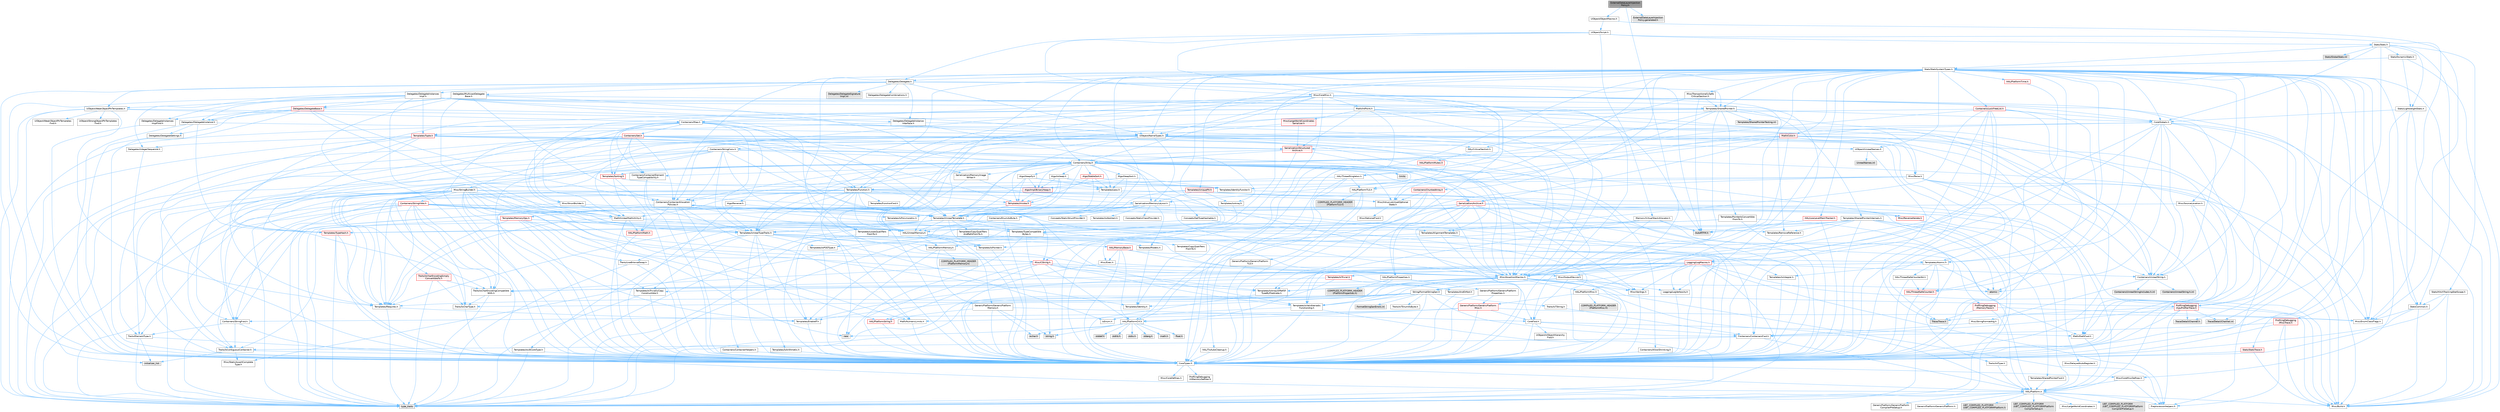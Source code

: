 digraph "ExternalDataLayerInjectionPolicy.h"
{
 // INTERACTIVE_SVG=YES
 // LATEX_PDF_SIZE
  bgcolor="transparent";
  edge [fontname=Helvetica,fontsize=10,labelfontname=Helvetica,labelfontsize=10];
  node [fontname=Helvetica,fontsize=10,shape=box,height=0.2,width=0.4];
  Node1 [id="Node000001",label="ExternalDataLayerInjection\lPolicy.h",height=0.2,width=0.4,color="gray40", fillcolor="grey60", style="filled", fontcolor="black",tooltip=" "];
  Node1 -> Node2 [id="edge1_Node000001_Node000002",color="steelblue1",style="solid",tooltip=" "];
  Node2 [id="Node000002",label="CoreFwd.h",height=0.2,width=0.4,color="grey40", fillcolor="white", style="filled",URL="$d1/d1e/CoreFwd_8h.html",tooltip=" "];
  Node2 -> Node3 [id="edge2_Node000002_Node000003",color="steelblue1",style="solid",tooltip=" "];
  Node3 [id="Node000003",label="CoreTypes.h",height=0.2,width=0.4,color="grey40", fillcolor="white", style="filled",URL="$dc/dec/CoreTypes_8h.html",tooltip=" "];
  Node3 -> Node4 [id="edge3_Node000003_Node000004",color="steelblue1",style="solid",tooltip=" "];
  Node4 [id="Node000004",label="HAL/Platform.h",height=0.2,width=0.4,color="grey40", fillcolor="white", style="filled",URL="$d9/dd0/Platform_8h.html",tooltip=" "];
  Node4 -> Node5 [id="edge4_Node000004_Node000005",color="steelblue1",style="solid",tooltip=" "];
  Node5 [id="Node000005",label="Misc/Build.h",height=0.2,width=0.4,color="grey40", fillcolor="white", style="filled",URL="$d3/dbb/Build_8h.html",tooltip=" "];
  Node4 -> Node6 [id="edge5_Node000004_Node000006",color="steelblue1",style="solid",tooltip=" "];
  Node6 [id="Node000006",label="Misc/LargeWorldCoordinates.h",height=0.2,width=0.4,color="grey40", fillcolor="white", style="filled",URL="$d2/dcb/LargeWorldCoordinates_8h.html",tooltip=" "];
  Node4 -> Node7 [id="edge6_Node000004_Node000007",color="steelblue1",style="solid",tooltip=" "];
  Node7 [id="Node000007",label="type_traits",height=0.2,width=0.4,color="grey60", fillcolor="#E0E0E0", style="filled",tooltip=" "];
  Node4 -> Node8 [id="edge7_Node000004_Node000008",color="steelblue1",style="solid",tooltip=" "];
  Node8 [id="Node000008",label="PreprocessorHelpers.h",height=0.2,width=0.4,color="grey40", fillcolor="white", style="filled",URL="$db/ddb/PreprocessorHelpers_8h.html",tooltip=" "];
  Node4 -> Node9 [id="edge8_Node000004_Node000009",color="steelblue1",style="solid",tooltip=" "];
  Node9 [id="Node000009",label="UBT_COMPILED_PLATFORM\l/UBT_COMPILED_PLATFORMPlatform\lCompilerPreSetup.h",height=0.2,width=0.4,color="grey60", fillcolor="#E0E0E0", style="filled",tooltip=" "];
  Node4 -> Node10 [id="edge9_Node000004_Node000010",color="steelblue1",style="solid",tooltip=" "];
  Node10 [id="Node000010",label="GenericPlatform/GenericPlatform\lCompilerPreSetup.h",height=0.2,width=0.4,color="grey40", fillcolor="white", style="filled",URL="$d9/dc8/GenericPlatformCompilerPreSetup_8h.html",tooltip=" "];
  Node4 -> Node11 [id="edge10_Node000004_Node000011",color="steelblue1",style="solid",tooltip=" "];
  Node11 [id="Node000011",label="GenericPlatform/GenericPlatform.h",height=0.2,width=0.4,color="grey40", fillcolor="white", style="filled",URL="$d6/d84/GenericPlatform_8h.html",tooltip=" "];
  Node4 -> Node12 [id="edge11_Node000004_Node000012",color="steelblue1",style="solid",tooltip=" "];
  Node12 [id="Node000012",label="UBT_COMPILED_PLATFORM\l/UBT_COMPILED_PLATFORMPlatform.h",height=0.2,width=0.4,color="grey60", fillcolor="#E0E0E0", style="filled",tooltip=" "];
  Node4 -> Node13 [id="edge12_Node000004_Node000013",color="steelblue1",style="solid",tooltip=" "];
  Node13 [id="Node000013",label="UBT_COMPILED_PLATFORM\l/UBT_COMPILED_PLATFORMPlatform\lCompilerSetup.h",height=0.2,width=0.4,color="grey60", fillcolor="#E0E0E0", style="filled",tooltip=" "];
  Node3 -> Node14 [id="edge13_Node000003_Node000014",color="steelblue1",style="solid",tooltip=" "];
  Node14 [id="Node000014",label="ProfilingDebugging\l/UMemoryDefines.h",height=0.2,width=0.4,color="grey40", fillcolor="white", style="filled",URL="$d2/da2/UMemoryDefines_8h.html",tooltip=" "];
  Node3 -> Node15 [id="edge14_Node000003_Node000015",color="steelblue1",style="solid",tooltip=" "];
  Node15 [id="Node000015",label="Misc/CoreMiscDefines.h",height=0.2,width=0.4,color="grey40", fillcolor="white", style="filled",URL="$da/d38/CoreMiscDefines_8h.html",tooltip=" "];
  Node15 -> Node4 [id="edge15_Node000015_Node000004",color="steelblue1",style="solid",tooltip=" "];
  Node15 -> Node8 [id="edge16_Node000015_Node000008",color="steelblue1",style="solid",tooltip=" "];
  Node3 -> Node16 [id="edge17_Node000003_Node000016",color="steelblue1",style="solid",tooltip=" "];
  Node16 [id="Node000016",label="Misc/CoreDefines.h",height=0.2,width=0.4,color="grey40", fillcolor="white", style="filled",URL="$d3/dd2/CoreDefines_8h.html",tooltip=" "];
  Node2 -> Node17 [id="edge18_Node000002_Node000017",color="steelblue1",style="solid",tooltip=" "];
  Node17 [id="Node000017",label="Containers/ContainersFwd.h",height=0.2,width=0.4,color="grey40", fillcolor="white", style="filled",URL="$d4/d0a/ContainersFwd_8h.html",tooltip=" "];
  Node17 -> Node4 [id="edge19_Node000017_Node000004",color="steelblue1",style="solid",tooltip=" "];
  Node17 -> Node3 [id="edge20_Node000017_Node000003",color="steelblue1",style="solid",tooltip=" "];
  Node17 -> Node18 [id="edge21_Node000017_Node000018",color="steelblue1",style="solid",tooltip=" "];
  Node18 [id="Node000018",label="Traits/IsContiguousContainer.h",height=0.2,width=0.4,color="grey40", fillcolor="white", style="filled",URL="$d5/d3c/IsContiguousContainer_8h.html",tooltip=" "];
  Node18 -> Node3 [id="edge22_Node000018_Node000003",color="steelblue1",style="solid",tooltip=" "];
  Node18 -> Node19 [id="edge23_Node000018_Node000019",color="steelblue1",style="solid",tooltip=" "];
  Node19 [id="Node000019",label="Misc/StaticAssertComplete\lType.h",height=0.2,width=0.4,color="grey40", fillcolor="white", style="filled",URL="$d5/d4e/StaticAssertCompleteType_8h.html",tooltip=" "];
  Node18 -> Node20 [id="edge24_Node000018_Node000020",color="steelblue1",style="solid",tooltip=" "];
  Node20 [id="Node000020",label="initializer_list",height=0.2,width=0.4,color="grey60", fillcolor="#E0E0E0", style="filled",tooltip=" "];
  Node2 -> Node21 [id="edge25_Node000002_Node000021",color="steelblue1",style="solid",tooltip=" "];
  Node21 [id="Node000021",label="Math/MathFwd.h",height=0.2,width=0.4,color="grey40", fillcolor="white", style="filled",URL="$d2/d10/MathFwd_8h.html",tooltip=" "];
  Node21 -> Node4 [id="edge26_Node000021_Node000004",color="steelblue1",style="solid",tooltip=" "];
  Node2 -> Node22 [id="edge27_Node000002_Node000022",color="steelblue1",style="solid",tooltip=" "];
  Node22 [id="Node000022",label="UObject/UObjectHierarchy\lFwd.h",height=0.2,width=0.4,color="grey40", fillcolor="white", style="filled",URL="$d3/d13/UObjectHierarchyFwd_8h.html",tooltip=" "];
  Node1 -> Node23 [id="edge28_Node000001_Node000023",color="steelblue1",style="solid",tooltip=" "];
  Node23 [id="Node000023",label="UObject/ObjectMacros.h",height=0.2,width=0.4,color="grey40", fillcolor="white", style="filled",URL="$d8/d8d/ObjectMacros_8h.html",tooltip=" "];
  Node23 -> Node24 [id="edge29_Node000023_Node000024",color="steelblue1",style="solid",tooltip=" "];
  Node24 [id="Node000024",label="Misc/EnumClassFlags.h",height=0.2,width=0.4,color="grey40", fillcolor="white", style="filled",URL="$d8/de7/EnumClassFlags_8h.html",tooltip=" "];
  Node23 -> Node25 [id="edge30_Node000023_Node000025",color="steelblue1",style="solid",tooltip=" "];
  Node25 [id="Node000025",label="UObject/Script.h",height=0.2,width=0.4,color="grey40", fillcolor="white", style="filled",URL="$de/dc6/Script_8h.html",tooltip=" "];
  Node25 -> Node26 [id="edge31_Node000025_Node000026",color="steelblue1",style="solid",tooltip=" "];
  Node26 [id="Node000026",label="Delegates/Delegate.h",height=0.2,width=0.4,color="grey40", fillcolor="white", style="filled",URL="$d4/d80/Delegate_8h.html",tooltip=" "];
  Node26 -> Node3 [id="edge32_Node000026_Node000003",color="steelblue1",style="solid",tooltip=" "];
  Node26 -> Node27 [id="edge33_Node000026_Node000027",color="steelblue1",style="solid",tooltip=" "];
  Node27 [id="Node000027",label="Misc/AssertionMacros.h",height=0.2,width=0.4,color="grey40", fillcolor="white", style="filled",URL="$d0/dfa/AssertionMacros_8h.html",tooltip=" "];
  Node27 -> Node3 [id="edge34_Node000027_Node000003",color="steelblue1",style="solid",tooltip=" "];
  Node27 -> Node4 [id="edge35_Node000027_Node000004",color="steelblue1",style="solid",tooltip=" "];
  Node27 -> Node28 [id="edge36_Node000027_Node000028",color="steelblue1",style="solid",tooltip=" "];
  Node28 [id="Node000028",label="HAL/PlatformMisc.h",height=0.2,width=0.4,color="grey40", fillcolor="white", style="filled",URL="$d0/df5/PlatformMisc_8h.html",tooltip=" "];
  Node28 -> Node3 [id="edge37_Node000028_Node000003",color="steelblue1",style="solid",tooltip=" "];
  Node28 -> Node29 [id="edge38_Node000028_Node000029",color="steelblue1",style="solid",tooltip=" "];
  Node29 [id="Node000029",label="GenericPlatform/GenericPlatform\lMisc.h",height=0.2,width=0.4,color="red", fillcolor="#FFF0F0", style="filled",URL="$db/d9a/GenericPlatformMisc_8h.html",tooltip=" "];
  Node29 -> Node30 [id="edge39_Node000029_Node000030",color="steelblue1",style="solid",tooltip=" "];
  Node30 [id="Node000030",label="Containers/StringFwd.h",height=0.2,width=0.4,color="grey40", fillcolor="white", style="filled",URL="$df/d37/StringFwd_8h.html",tooltip=" "];
  Node30 -> Node3 [id="edge40_Node000030_Node000003",color="steelblue1",style="solid",tooltip=" "];
  Node30 -> Node31 [id="edge41_Node000030_Node000031",color="steelblue1",style="solid",tooltip=" "];
  Node31 [id="Node000031",label="Traits/ElementType.h",height=0.2,width=0.4,color="grey40", fillcolor="white", style="filled",URL="$d5/d4f/ElementType_8h.html",tooltip=" "];
  Node31 -> Node4 [id="edge42_Node000031_Node000004",color="steelblue1",style="solid",tooltip=" "];
  Node31 -> Node20 [id="edge43_Node000031_Node000020",color="steelblue1",style="solid",tooltip=" "];
  Node31 -> Node7 [id="edge44_Node000031_Node000007",color="steelblue1",style="solid",tooltip=" "];
  Node30 -> Node18 [id="edge45_Node000030_Node000018",color="steelblue1",style="solid",tooltip=" "];
  Node29 -> Node2 [id="edge46_Node000029_Node000002",color="steelblue1",style="solid",tooltip=" "];
  Node29 -> Node3 [id="edge47_Node000029_Node000003",color="steelblue1",style="solid",tooltip=" "];
  Node29 -> Node33 [id="edge48_Node000029_Node000033",color="steelblue1",style="solid",tooltip=" "];
  Node33 [id="Node000033",label="HAL/PlatformCrt.h",height=0.2,width=0.4,color="grey40", fillcolor="white", style="filled",URL="$d8/d75/PlatformCrt_8h.html",tooltip=" "];
  Node33 -> Node34 [id="edge49_Node000033_Node000034",color="steelblue1",style="solid",tooltip=" "];
  Node34 [id="Node000034",label="new",height=0.2,width=0.4,color="grey60", fillcolor="#E0E0E0", style="filled",tooltip=" "];
  Node33 -> Node35 [id="edge50_Node000033_Node000035",color="steelblue1",style="solid",tooltip=" "];
  Node35 [id="Node000035",label="wchar.h",height=0.2,width=0.4,color="grey60", fillcolor="#E0E0E0", style="filled",tooltip=" "];
  Node33 -> Node36 [id="edge51_Node000033_Node000036",color="steelblue1",style="solid",tooltip=" "];
  Node36 [id="Node000036",label="stddef.h",height=0.2,width=0.4,color="grey60", fillcolor="#E0E0E0", style="filled",tooltip=" "];
  Node33 -> Node37 [id="edge52_Node000033_Node000037",color="steelblue1",style="solid",tooltip=" "];
  Node37 [id="Node000037",label="stdlib.h",height=0.2,width=0.4,color="grey60", fillcolor="#E0E0E0", style="filled",tooltip=" "];
  Node33 -> Node38 [id="edge53_Node000033_Node000038",color="steelblue1",style="solid",tooltip=" "];
  Node38 [id="Node000038",label="stdio.h",height=0.2,width=0.4,color="grey60", fillcolor="#E0E0E0", style="filled",tooltip=" "];
  Node33 -> Node39 [id="edge54_Node000033_Node000039",color="steelblue1",style="solid",tooltip=" "];
  Node39 [id="Node000039",label="stdarg.h",height=0.2,width=0.4,color="grey60", fillcolor="#E0E0E0", style="filled",tooltip=" "];
  Node33 -> Node40 [id="edge55_Node000033_Node000040",color="steelblue1",style="solid",tooltip=" "];
  Node40 [id="Node000040",label="math.h",height=0.2,width=0.4,color="grey60", fillcolor="#E0E0E0", style="filled",tooltip=" "];
  Node33 -> Node41 [id="edge56_Node000033_Node000041",color="steelblue1",style="solid",tooltip=" "];
  Node41 [id="Node000041",label="float.h",height=0.2,width=0.4,color="grey60", fillcolor="#E0E0E0", style="filled",tooltip=" "];
  Node33 -> Node42 [id="edge57_Node000033_Node000042",color="steelblue1",style="solid",tooltip=" "];
  Node42 [id="Node000042",label="string.h",height=0.2,width=0.4,color="grey60", fillcolor="#E0E0E0", style="filled",tooltip=" "];
  Node29 -> Node43 [id="edge58_Node000029_Node000043",color="steelblue1",style="solid",tooltip=" "];
  Node43 [id="Node000043",label="Math/NumericLimits.h",height=0.2,width=0.4,color="grey40", fillcolor="white", style="filled",URL="$df/d1b/NumericLimits_8h.html",tooltip=" "];
  Node43 -> Node3 [id="edge59_Node000043_Node000003",color="steelblue1",style="solid",tooltip=" "];
  Node29 -> Node24 [id="edge60_Node000029_Node000024",color="steelblue1",style="solid",tooltip=" "];
  Node28 -> Node47 [id="edge61_Node000028_Node000047",color="steelblue1",style="solid",tooltip=" "];
  Node47 [id="Node000047",label="COMPILED_PLATFORM_HEADER\l(PlatformMisc.h)",height=0.2,width=0.4,color="grey60", fillcolor="#E0E0E0", style="filled",tooltip=" "];
  Node28 -> Node48 [id="edge62_Node000028_Node000048",color="steelblue1",style="solid",tooltip=" "];
  Node48 [id="Node000048",label="ProfilingDebugging\l/CpuProfilerTrace.h",height=0.2,width=0.4,color="red", fillcolor="#FFF0F0", style="filled",URL="$da/dcb/CpuProfilerTrace_8h.html",tooltip=" "];
  Node48 -> Node3 [id="edge63_Node000048_Node000003",color="steelblue1",style="solid",tooltip=" "];
  Node48 -> Node17 [id="edge64_Node000048_Node000017",color="steelblue1",style="solid",tooltip=" "];
  Node48 -> Node8 [id="edge65_Node000048_Node000008",color="steelblue1",style="solid",tooltip=" "];
  Node48 -> Node5 [id="edge66_Node000048_Node000005",color="steelblue1",style="solid",tooltip=" "];
  Node48 -> Node53 [id="edge67_Node000048_Node000053",color="steelblue1",style="solid",tooltip=" "];
  Node53 [id="Node000053",label="Trace/Detail/Channel.h",height=0.2,width=0.4,color="grey60", fillcolor="#E0E0E0", style="filled",tooltip=" "];
  Node48 -> Node54 [id="edge68_Node000048_Node000054",color="steelblue1",style="solid",tooltip=" "];
  Node54 [id="Node000054",label="Trace/Detail/Channel.inl",height=0.2,width=0.4,color="grey60", fillcolor="#E0E0E0", style="filled",tooltip=" "];
  Node48 -> Node55 [id="edge69_Node000048_Node000055",color="steelblue1",style="solid",tooltip=" "];
  Node55 [id="Node000055",label="Trace/Trace.h",height=0.2,width=0.4,color="grey60", fillcolor="#E0E0E0", style="filled",tooltip=" "];
  Node27 -> Node8 [id="edge70_Node000027_Node000008",color="steelblue1",style="solid",tooltip=" "];
  Node27 -> Node56 [id="edge71_Node000027_Node000056",color="steelblue1",style="solid",tooltip=" "];
  Node56 [id="Node000056",label="Templates/EnableIf.h",height=0.2,width=0.4,color="grey40", fillcolor="white", style="filled",URL="$d7/d60/EnableIf_8h.html",tooltip=" "];
  Node56 -> Node3 [id="edge72_Node000056_Node000003",color="steelblue1",style="solid",tooltip=" "];
  Node27 -> Node57 [id="edge73_Node000027_Node000057",color="steelblue1",style="solid",tooltip=" "];
  Node57 [id="Node000057",label="Templates/IsArrayOrRefOf\lTypeByPredicate.h",height=0.2,width=0.4,color="grey40", fillcolor="white", style="filled",URL="$d6/da1/IsArrayOrRefOfTypeByPredicate_8h.html",tooltip=" "];
  Node57 -> Node3 [id="edge74_Node000057_Node000003",color="steelblue1",style="solid",tooltip=" "];
  Node27 -> Node58 [id="edge75_Node000027_Node000058",color="steelblue1",style="solid",tooltip=" "];
  Node58 [id="Node000058",label="Templates/IsValidVariadic\lFunctionArg.h",height=0.2,width=0.4,color="grey40", fillcolor="white", style="filled",URL="$d0/dc8/IsValidVariadicFunctionArg_8h.html",tooltip=" "];
  Node58 -> Node3 [id="edge76_Node000058_Node000003",color="steelblue1",style="solid",tooltip=" "];
  Node58 -> Node59 [id="edge77_Node000058_Node000059",color="steelblue1",style="solid",tooltip=" "];
  Node59 [id="Node000059",label="IsEnum.h",height=0.2,width=0.4,color="grey40", fillcolor="white", style="filled",URL="$d4/de5/IsEnum_8h.html",tooltip=" "];
  Node58 -> Node7 [id="edge78_Node000058_Node000007",color="steelblue1",style="solid",tooltip=" "];
  Node27 -> Node60 [id="edge79_Node000027_Node000060",color="steelblue1",style="solid",tooltip=" "];
  Node60 [id="Node000060",label="Traits/IsCharEncodingCompatible\lWith.h",height=0.2,width=0.4,color="grey40", fillcolor="white", style="filled",URL="$df/dd1/IsCharEncodingCompatibleWith_8h.html",tooltip=" "];
  Node60 -> Node7 [id="edge80_Node000060_Node000007",color="steelblue1",style="solid",tooltip=" "];
  Node60 -> Node61 [id="edge81_Node000060_Node000061",color="steelblue1",style="solid",tooltip=" "];
  Node61 [id="Node000061",label="Traits/IsCharType.h",height=0.2,width=0.4,color="grey40", fillcolor="white", style="filled",URL="$db/d51/IsCharType_8h.html",tooltip=" "];
  Node61 -> Node3 [id="edge82_Node000061_Node000003",color="steelblue1",style="solid",tooltip=" "];
  Node27 -> Node62 [id="edge83_Node000027_Node000062",color="steelblue1",style="solid",tooltip=" "];
  Node62 [id="Node000062",label="Misc/VarArgs.h",height=0.2,width=0.4,color="grey40", fillcolor="white", style="filled",URL="$d5/d6f/VarArgs_8h.html",tooltip=" "];
  Node62 -> Node3 [id="edge84_Node000062_Node000003",color="steelblue1",style="solid",tooltip=" "];
  Node27 -> Node63 [id="edge85_Node000027_Node000063",color="steelblue1",style="solid",tooltip=" "];
  Node63 [id="Node000063",label="String/FormatStringSan.h",height=0.2,width=0.4,color="grey40", fillcolor="white", style="filled",URL="$d3/d8b/FormatStringSan_8h.html",tooltip=" "];
  Node63 -> Node7 [id="edge86_Node000063_Node000007",color="steelblue1",style="solid",tooltip=" "];
  Node63 -> Node3 [id="edge87_Node000063_Node000003",color="steelblue1",style="solid",tooltip=" "];
  Node63 -> Node64 [id="edge88_Node000063_Node000064",color="steelblue1",style="solid",tooltip=" "];
  Node64 [id="Node000064",label="Templates/Requires.h",height=0.2,width=0.4,color="grey40", fillcolor="white", style="filled",URL="$dc/d96/Requires_8h.html",tooltip=" "];
  Node64 -> Node56 [id="edge89_Node000064_Node000056",color="steelblue1",style="solid",tooltip=" "];
  Node64 -> Node7 [id="edge90_Node000064_Node000007",color="steelblue1",style="solid",tooltip=" "];
  Node63 -> Node65 [id="edge91_Node000063_Node000065",color="steelblue1",style="solid",tooltip=" "];
  Node65 [id="Node000065",label="Templates/Identity.h",height=0.2,width=0.4,color="grey40", fillcolor="white", style="filled",URL="$d0/dd5/Identity_8h.html",tooltip=" "];
  Node63 -> Node58 [id="edge92_Node000063_Node000058",color="steelblue1",style="solid",tooltip=" "];
  Node63 -> Node61 [id="edge93_Node000063_Node000061",color="steelblue1",style="solid",tooltip=" "];
  Node63 -> Node66 [id="edge94_Node000063_Node000066",color="steelblue1",style="solid",tooltip=" "];
  Node66 [id="Node000066",label="Traits/IsTEnumAsByte.h",height=0.2,width=0.4,color="grey40", fillcolor="white", style="filled",URL="$d1/de6/IsTEnumAsByte_8h.html",tooltip=" "];
  Node63 -> Node67 [id="edge95_Node000063_Node000067",color="steelblue1",style="solid",tooltip=" "];
  Node67 [id="Node000067",label="Traits/IsTString.h",height=0.2,width=0.4,color="grey40", fillcolor="white", style="filled",URL="$d0/df8/IsTString_8h.html",tooltip=" "];
  Node67 -> Node17 [id="edge96_Node000067_Node000017",color="steelblue1",style="solid",tooltip=" "];
  Node63 -> Node17 [id="edge97_Node000063_Node000017",color="steelblue1",style="solid",tooltip=" "];
  Node63 -> Node68 [id="edge98_Node000063_Node000068",color="steelblue1",style="solid",tooltip=" "];
  Node68 [id="Node000068",label="FormatStringSanErrors.inl",height=0.2,width=0.4,color="grey60", fillcolor="#E0E0E0", style="filled",tooltip=" "];
  Node27 -> Node69 [id="edge99_Node000027_Node000069",color="steelblue1",style="solid",tooltip=" "];
  Node69 [id="Node000069",label="atomic",height=0.2,width=0.4,color="grey60", fillcolor="#E0E0E0", style="filled",tooltip=" "];
  Node26 -> Node70 [id="edge100_Node000026_Node000070",color="steelblue1",style="solid",tooltip=" "];
  Node70 [id="Node000070",label="UObject/NameTypes.h",height=0.2,width=0.4,color="grey40", fillcolor="white", style="filled",URL="$d6/d35/NameTypes_8h.html",tooltip=" "];
  Node70 -> Node3 [id="edge101_Node000070_Node000003",color="steelblue1",style="solid",tooltip=" "];
  Node70 -> Node27 [id="edge102_Node000070_Node000027",color="steelblue1",style="solid",tooltip=" "];
  Node70 -> Node71 [id="edge103_Node000070_Node000071",color="steelblue1",style="solid",tooltip=" "];
  Node71 [id="Node000071",label="HAL/UnrealMemory.h",height=0.2,width=0.4,color="grey40", fillcolor="white", style="filled",URL="$d9/d96/UnrealMemory_8h.html",tooltip=" "];
  Node71 -> Node3 [id="edge104_Node000071_Node000003",color="steelblue1",style="solid",tooltip=" "];
  Node71 -> Node72 [id="edge105_Node000071_Node000072",color="steelblue1",style="solid",tooltip=" "];
  Node72 [id="Node000072",label="GenericPlatform/GenericPlatform\lMemory.h",height=0.2,width=0.4,color="grey40", fillcolor="white", style="filled",URL="$dd/d22/GenericPlatformMemory_8h.html",tooltip=" "];
  Node72 -> Node2 [id="edge106_Node000072_Node000002",color="steelblue1",style="solid",tooltip=" "];
  Node72 -> Node3 [id="edge107_Node000072_Node000003",color="steelblue1",style="solid",tooltip=" "];
  Node72 -> Node73 [id="edge108_Node000072_Node000073",color="steelblue1",style="solid",tooltip=" "];
  Node73 [id="Node000073",label="HAL/PlatformString.h",height=0.2,width=0.4,color="red", fillcolor="#FFF0F0", style="filled",URL="$db/db5/PlatformString_8h.html",tooltip=" "];
  Node73 -> Node3 [id="edge109_Node000073_Node000003",color="steelblue1",style="solid",tooltip=" "];
  Node72 -> Node42 [id="edge110_Node000072_Node000042",color="steelblue1",style="solid",tooltip=" "];
  Node72 -> Node35 [id="edge111_Node000072_Node000035",color="steelblue1",style="solid",tooltip=" "];
  Node71 -> Node75 [id="edge112_Node000071_Node000075",color="steelblue1",style="solid",tooltip=" "];
  Node75 [id="Node000075",label="HAL/MemoryBase.h",height=0.2,width=0.4,color="red", fillcolor="#FFF0F0", style="filled",URL="$d6/d9f/MemoryBase_8h.html",tooltip=" "];
  Node75 -> Node3 [id="edge113_Node000075_Node000003",color="steelblue1",style="solid",tooltip=" "];
  Node75 -> Node33 [id="edge114_Node000075_Node000033",color="steelblue1",style="solid",tooltip=" "];
  Node75 -> Node76 [id="edge115_Node000075_Node000076",color="steelblue1",style="solid",tooltip=" "];
  Node76 [id="Node000076",label="Misc/Exec.h",height=0.2,width=0.4,color="grey40", fillcolor="white", style="filled",URL="$de/ddb/Exec_8h.html",tooltip=" "];
  Node76 -> Node3 [id="edge116_Node000076_Node000003",color="steelblue1",style="solid",tooltip=" "];
  Node76 -> Node27 [id="edge117_Node000076_Node000027",color="steelblue1",style="solid",tooltip=" "];
  Node75 -> Node77 [id="edge118_Node000075_Node000077",color="steelblue1",style="solid",tooltip=" "];
  Node77 [id="Node000077",label="Misc/OutputDevice.h",height=0.2,width=0.4,color="grey40", fillcolor="white", style="filled",URL="$d7/d32/OutputDevice_8h.html",tooltip=" "];
  Node77 -> Node2 [id="edge119_Node000077_Node000002",color="steelblue1",style="solid",tooltip=" "];
  Node77 -> Node3 [id="edge120_Node000077_Node000003",color="steelblue1",style="solid",tooltip=" "];
  Node77 -> Node78 [id="edge121_Node000077_Node000078",color="steelblue1",style="solid",tooltip=" "];
  Node78 [id="Node000078",label="Logging/LogVerbosity.h",height=0.2,width=0.4,color="grey40", fillcolor="white", style="filled",URL="$d2/d8f/LogVerbosity_8h.html",tooltip=" "];
  Node78 -> Node3 [id="edge122_Node000078_Node000003",color="steelblue1",style="solid",tooltip=" "];
  Node77 -> Node62 [id="edge123_Node000077_Node000062",color="steelblue1",style="solid",tooltip=" "];
  Node77 -> Node57 [id="edge124_Node000077_Node000057",color="steelblue1",style="solid",tooltip=" "];
  Node77 -> Node58 [id="edge125_Node000077_Node000058",color="steelblue1",style="solid",tooltip=" "];
  Node77 -> Node60 [id="edge126_Node000077_Node000060",color="steelblue1",style="solid",tooltip=" "];
  Node75 -> Node79 [id="edge127_Node000075_Node000079",color="steelblue1",style="solid",tooltip=" "];
  Node79 [id="Node000079",label="Templates/Atomic.h",height=0.2,width=0.4,color="grey40", fillcolor="white", style="filled",URL="$d3/d91/Atomic_8h.html",tooltip=" "];
  Node79 -> Node80 [id="edge128_Node000079_Node000080",color="steelblue1",style="solid",tooltip=" "];
  Node80 [id="Node000080",label="HAL/ThreadSafeCounter.h",height=0.2,width=0.4,color="red", fillcolor="#FFF0F0", style="filled",URL="$dc/dc9/ThreadSafeCounter_8h.html",tooltip=" "];
  Node80 -> Node3 [id="edge129_Node000080_Node000003",color="steelblue1",style="solid",tooltip=" "];
  Node79 -> Node81 [id="edge130_Node000079_Node000081",color="steelblue1",style="solid",tooltip=" "];
  Node81 [id="Node000081",label="HAL/ThreadSafeCounter64.h",height=0.2,width=0.4,color="grey40", fillcolor="white", style="filled",URL="$d0/d12/ThreadSafeCounter64_8h.html",tooltip=" "];
  Node81 -> Node3 [id="edge131_Node000081_Node000003",color="steelblue1",style="solid",tooltip=" "];
  Node81 -> Node80 [id="edge132_Node000081_Node000080",color="steelblue1",style="solid",tooltip=" "];
  Node79 -> Node82 [id="edge133_Node000079_Node000082",color="steelblue1",style="solid",tooltip=" "];
  Node82 [id="Node000082",label="Templates/IsIntegral.h",height=0.2,width=0.4,color="grey40", fillcolor="white", style="filled",URL="$da/d64/IsIntegral_8h.html",tooltip=" "];
  Node82 -> Node3 [id="edge134_Node000082_Node000003",color="steelblue1",style="solid",tooltip=" "];
  Node79 -> Node83 [id="edge135_Node000079_Node000083",color="steelblue1",style="solid",tooltip=" "];
  Node83 [id="Node000083",label="Templates/IsTrivial.h",height=0.2,width=0.4,color="red", fillcolor="#FFF0F0", style="filled",URL="$da/d4c/IsTrivial_8h.html",tooltip=" "];
  Node83 -> Node84 [id="edge136_Node000083_Node000084",color="steelblue1",style="solid",tooltip=" "];
  Node84 [id="Node000084",label="Templates/AndOrNot.h",height=0.2,width=0.4,color="grey40", fillcolor="white", style="filled",URL="$db/d0a/AndOrNot_8h.html",tooltip=" "];
  Node84 -> Node3 [id="edge137_Node000084_Node000003",color="steelblue1",style="solid",tooltip=" "];
  Node83 -> Node85 [id="edge138_Node000083_Node000085",color="steelblue1",style="solid",tooltip=" "];
  Node85 [id="Node000085",label="Templates/IsTriviallyCopy\lConstructible.h",height=0.2,width=0.4,color="grey40", fillcolor="white", style="filled",URL="$d3/d78/IsTriviallyCopyConstructible_8h.html",tooltip=" "];
  Node85 -> Node3 [id="edge139_Node000085_Node000003",color="steelblue1",style="solid",tooltip=" "];
  Node85 -> Node7 [id="edge140_Node000085_Node000007",color="steelblue1",style="solid",tooltip=" "];
  Node83 -> Node7 [id="edge141_Node000083_Node000007",color="steelblue1",style="solid",tooltip=" "];
  Node79 -> Node87 [id="edge142_Node000079_Node000087",color="steelblue1",style="solid",tooltip=" "];
  Node87 [id="Node000087",label="Traits/IntType.h",height=0.2,width=0.4,color="grey40", fillcolor="white", style="filled",URL="$d7/deb/IntType_8h.html",tooltip=" "];
  Node87 -> Node4 [id="edge143_Node000087_Node000004",color="steelblue1",style="solid",tooltip=" "];
  Node79 -> Node69 [id="edge144_Node000079_Node000069",color="steelblue1",style="solid",tooltip=" "];
  Node71 -> Node88 [id="edge145_Node000071_Node000088",color="steelblue1",style="solid",tooltip=" "];
  Node88 [id="Node000088",label="HAL/PlatformMemory.h",height=0.2,width=0.4,color="grey40", fillcolor="white", style="filled",URL="$de/d68/PlatformMemory_8h.html",tooltip=" "];
  Node88 -> Node3 [id="edge146_Node000088_Node000003",color="steelblue1",style="solid",tooltip=" "];
  Node88 -> Node72 [id="edge147_Node000088_Node000072",color="steelblue1",style="solid",tooltip=" "];
  Node88 -> Node89 [id="edge148_Node000088_Node000089",color="steelblue1",style="solid",tooltip=" "];
  Node89 [id="Node000089",label="COMPILED_PLATFORM_HEADER\l(PlatformMemory.h)",height=0.2,width=0.4,color="grey60", fillcolor="#E0E0E0", style="filled",tooltip=" "];
  Node71 -> Node90 [id="edge149_Node000071_Node000090",color="steelblue1",style="solid",tooltip=" "];
  Node90 [id="Node000090",label="ProfilingDebugging\l/MemoryTrace.h",height=0.2,width=0.4,color="red", fillcolor="#FFF0F0", style="filled",URL="$da/dd7/MemoryTrace_8h.html",tooltip=" "];
  Node90 -> Node4 [id="edge150_Node000090_Node000004",color="steelblue1",style="solid",tooltip=" "];
  Node90 -> Node24 [id="edge151_Node000090_Node000024",color="steelblue1",style="solid",tooltip=" "];
  Node90 -> Node55 [id="edge152_Node000090_Node000055",color="steelblue1",style="solid",tooltip=" "];
  Node71 -> Node91 [id="edge153_Node000071_Node000091",color="steelblue1",style="solid",tooltip=" "];
  Node91 [id="Node000091",label="Templates/IsPointer.h",height=0.2,width=0.4,color="grey40", fillcolor="white", style="filled",URL="$d7/d05/IsPointer_8h.html",tooltip=" "];
  Node91 -> Node3 [id="edge154_Node000091_Node000003",color="steelblue1",style="solid",tooltip=" "];
  Node70 -> Node92 [id="edge155_Node000070_Node000092",color="steelblue1",style="solid",tooltip=" "];
  Node92 [id="Node000092",label="Templates/UnrealTypeTraits.h",height=0.2,width=0.4,color="grey40", fillcolor="white", style="filled",URL="$d2/d2d/UnrealTypeTraits_8h.html",tooltip=" "];
  Node92 -> Node3 [id="edge156_Node000092_Node000003",color="steelblue1",style="solid",tooltip=" "];
  Node92 -> Node91 [id="edge157_Node000092_Node000091",color="steelblue1",style="solid",tooltip=" "];
  Node92 -> Node27 [id="edge158_Node000092_Node000027",color="steelblue1",style="solid",tooltip=" "];
  Node92 -> Node84 [id="edge159_Node000092_Node000084",color="steelblue1",style="solid",tooltip=" "];
  Node92 -> Node56 [id="edge160_Node000092_Node000056",color="steelblue1",style="solid",tooltip=" "];
  Node92 -> Node93 [id="edge161_Node000092_Node000093",color="steelblue1",style="solid",tooltip=" "];
  Node93 [id="Node000093",label="Templates/IsArithmetic.h",height=0.2,width=0.4,color="grey40", fillcolor="white", style="filled",URL="$d2/d5d/IsArithmetic_8h.html",tooltip=" "];
  Node93 -> Node3 [id="edge162_Node000093_Node000003",color="steelblue1",style="solid",tooltip=" "];
  Node92 -> Node59 [id="edge163_Node000092_Node000059",color="steelblue1",style="solid",tooltip=" "];
  Node92 -> Node94 [id="edge164_Node000092_Node000094",color="steelblue1",style="solid",tooltip=" "];
  Node94 [id="Node000094",label="Templates/Models.h",height=0.2,width=0.4,color="grey40", fillcolor="white", style="filled",URL="$d3/d0c/Models_8h.html",tooltip=" "];
  Node94 -> Node65 [id="edge165_Node000094_Node000065",color="steelblue1",style="solid",tooltip=" "];
  Node92 -> Node95 [id="edge166_Node000092_Node000095",color="steelblue1",style="solid",tooltip=" "];
  Node95 [id="Node000095",label="Templates/IsPODType.h",height=0.2,width=0.4,color="grey40", fillcolor="white", style="filled",URL="$d7/db1/IsPODType_8h.html",tooltip=" "];
  Node95 -> Node3 [id="edge167_Node000095_Node000003",color="steelblue1",style="solid",tooltip=" "];
  Node92 -> Node96 [id="edge168_Node000092_Node000096",color="steelblue1",style="solid",tooltip=" "];
  Node96 [id="Node000096",label="Templates/IsUECoreType.h",height=0.2,width=0.4,color="grey40", fillcolor="white", style="filled",URL="$d1/db8/IsUECoreType_8h.html",tooltip=" "];
  Node96 -> Node3 [id="edge169_Node000096_Node000003",color="steelblue1",style="solid",tooltip=" "];
  Node96 -> Node7 [id="edge170_Node000096_Node000007",color="steelblue1",style="solid",tooltip=" "];
  Node92 -> Node85 [id="edge171_Node000092_Node000085",color="steelblue1",style="solid",tooltip=" "];
  Node70 -> Node97 [id="edge172_Node000070_Node000097",color="steelblue1",style="solid",tooltip=" "];
  Node97 [id="Node000097",label="Templates/UnrealTemplate.h",height=0.2,width=0.4,color="grey40", fillcolor="white", style="filled",URL="$d4/d24/UnrealTemplate_8h.html",tooltip=" "];
  Node97 -> Node3 [id="edge173_Node000097_Node000003",color="steelblue1",style="solid",tooltip=" "];
  Node97 -> Node91 [id="edge174_Node000097_Node000091",color="steelblue1",style="solid",tooltip=" "];
  Node97 -> Node71 [id="edge175_Node000097_Node000071",color="steelblue1",style="solid",tooltip=" "];
  Node97 -> Node98 [id="edge176_Node000097_Node000098",color="steelblue1",style="solid",tooltip=" "];
  Node98 [id="Node000098",label="Templates/CopyQualifiers\lAndRefsFromTo.h",height=0.2,width=0.4,color="grey40", fillcolor="white", style="filled",URL="$d3/db3/CopyQualifiersAndRefsFromTo_8h.html",tooltip=" "];
  Node98 -> Node99 [id="edge177_Node000098_Node000099",color="steelblue1",style="solid",tooltip=" "];
  Node99 [id="Node000099",label="Templates/CopyQualifiers\lFromTo.h",height=0.2,width=0.4,color="grey40", fillcolor="white", style="filled",URL="$d5/db4/CopyQualifiersFromTo_8h.html",tooltip=" "];
  Node97 -> Node92 [id="edge178_Node000097_Node000092",color="steelblue1",style="solid",tooltip=" "];
  Node97 -> Node100 [id="edge179_Node000097_Node000100",color="steelblue1",style="solid",tooltip=" "];
  Node100 [id="Node000100",label="Templates/RemoveReference.h",height=0.2,width=0.4,color="grey40", fillcolor="white", style="filled",URL="$da/dbe/RemoveReference_8h.html",tooltip=" "];
  Node100 -> Node3 [id="edge180_Node000100_Node000003",color="steelblue1",style="solid",tooltip=" "];
  Node97 -> Node64 [id="edge181_Node000097_Node000064",color="steelblue1",style="solid",tooltip=" "];
  Node97 -> Node101 [id="edge182_Node000097_Node000101",color="steelblue1",style="solid",tooltip=" "];
  Node101 [id="Node000101",label="Templates/TypeCompatible\lBytes.h",height=0.2,width=0.4,color="grey40", fillcolor="white", style="filled",URL="$df/d0a/TypeCompatibleBytes_8h.html",tooltip=" "];
  Node101 -> Node3 [id="edge183_Node000101_Node000003",color="steelblue1",style="solid",tooltip=" "];
  Node101 -> Node42 [id="edge184_Node000101_Node000042",color="steelblue1",style="solid",tooltip=" "];
  Node101 -> Node34 [id="edge185_Node000101_Node000034",color="steelblue1",style="solid",tooltip=" "];
  Node101 -> Node7 [id="edge186_Node000101_Node000007",color="steelblue1",style="solid",tooltip=" "];
  Node97 -> Node65 [id="edge187_Node000097_Node000065",color="steelblue1",style="solid",tooltip=" "];
  Node97 -> Node18 [id="edge188_Node000097_Node000018",color="steelblue1",style="solid",tooltip=" "];
  Node97 -> Node102 [id="edge189_Node000097_Node000102",color="steelblue1",style="solid",tooltip=" "];
  Node102 [id="Node000102",label="Traits/UseBitwiseSwap.h",height=0.2,width=0.4,color="grey40", fillcolor="white", style="filled",URL="$db/df3/UseBitwiseSwap_8h.html",tooltip=" "];
  Node102 -> Node3 [id="edge190_Node000102_Node000003",color="steelblue1",style="solid",tooltip=" "];
  Node102 -> Node7 [id="edge191_Node000102_Node000007",color="steelblue1",style="solid",tooltip=" "];
  Node97 -> Node7 [id="edge192_Node000097_Node000007",color="steelblue1",style="solid",tooltip=" "];
  Node70 -> Node103 [id="edge193_Node000070_Node000103",color="steelblue1",style="solid",tooltip=" "];
  Node103 [id="Node000103",label="Containers/UnrealString.h",height=0.2,width=0.4,color="grey40", fillcolor="white", style="filled",URL="$d5/dba/UnrealString_8h.html",tooltip=" "];
  Node103 -> Node104 [id="edge194_Node000103_Node000104",color="steelblue1",style="solid",tooltip=" "];
  Node104 [id="Node000104",label="Containers/UnrealStringIncludes.h.inl",height=0.2,width=0.4,color="grey60", fillcolor="#E0E0E0", style="filled",tooltip=" "];
  Node103 -> Node105 [id="edge195_Node000103_Node000105",color="steelblue1",style="solid",tooltip=" "];
  Node105 [id="Node000105",label="Containers/UnrealString.h.inl",height=0.2,width=0.4,color="grey60", fillcolor="#E0E0E0", style="filled",tooltip=" "];
  Node103 -> Node106 [id="edge196_Node000103_Node000106",color="steelblue1",style="solid",tooltip=" "];
  Node106 [id="Node000106",label="Misc/StringFormatArg.h",height=0.2,width=0.4,color="grey40", fillcolor="white", style="filled",URL="$d2/d16/StringFormatArg_8h.html",tooltip=" "];
  Node106 -> Node17 [id="edge197_Node000106_Node000017",color="steelblue1",style="solid",tooltip=" "];
  Node70 -> Node107 [id="edge198_Node000070_Node000107",color="steelblue1",style="solid",tooltip=" "];
  Node107 [id="Node000107",label="HAL/CriticalSection.h",height=0.2,width=0.4,color="grey40", fillcolor="white", style="filled",URL="$d6/d90/CriticalSection_8h.html",tooltip=" "];
  Node107 -> Node108 [id="edge199_Node000107_Node000108",color="steelblue1",style="solid",tooltip=" "];
  Node108 [id="Node000108",label="HAL/PlatformMutex.h",height=0.2,width=0.4,color="red", fillcolor="#FFF0F0", style="filled",URL="$d9/d0b/PlatformMutex_8h.html",tooltip=" "];
  Node108 -> Node3 [id="edge200_Node000108_Node000003",color="steelblue1",style="solid",tooltip=" "];
  Node70 -> Node110 [id="edge201_Node000070_Node000110",color="steelblue1",style="solid",tooltip=" "];
  Node110 [id="Node000110",label="Containers/StringConv.h",height=0.2,width=0.4,color="grey40", fillcolor="white", style="filled",URL="$d3/ddf/StringConv_8h.html",tooltip=" "];
  Node110 -> Node3 [id="edge202_Node000110_Node000003",color="steelblue1",style="solid",tooltip=" "];
  Node110 -> Node27 [id="edge203_Node000110_Node000027",color="steelblue1",style="solid",tooltip=" "];
  Node110 -> Node111 [id="edge204_Node000110_Node000111",color="steelblue1",style="solid",tooltip=" "];
  Node111 [id="Node000111",label="Containers/ContainerAllocation\lPolicies.h",height=0.2,width=0.4,color="grey40", fillcolor="white", style="filled",URL="$d7/dff/ContainerAllocationPolicies_8h.html",tooltip=" "];
  Node111 -> Node3 [id="edge205_Node000111_Node000003",color="steelblue1",style="solid",tooltip=" "];
  Node111 -> Node112 [id="edge206_Node000111_Node000112",color="steelblue1",style="solid",tooltip=" "];
  Node112 [id="Node000112",label="Containers/ContainerHelpers.h",height=0.2,width=0.4,color="grey40", fillcolor="white", style="filled",URL="$d7/d33/ContainerHelpers_8h.html",tooltip=" "];
  Node112 -> Node3 [id="edge207_Node000112_Node000003",color="steelblue1",style="solid",tooltip=" "];
  Node111 -> Node111 [id="edge208_Node000111_Node000111",color="steelblue1",style="solid",tooltip=" "];
  Node111 -> Node113 [id="edge209_Node000111_Node000113",color="steelblue1",style="solid",tooltip=" "];
  Node113 [id="Node000113",label="HAL/PlatformMath.h",height=0.2,width=0.4,color="red", fillcolor="#FFF0F0", style="filled",URL="$dc/d53/PlatformMath_8h.html",tooltip=" "];
  Node113 -> Node3 [id="edge210_Node000113_Node000003",color="steelblue1",style="solid",tooltip=" "];
  Node111 -> Node71 [id="edge211_Node000111_Node000071",color="steelblue1",style="solid",tooltip=" "];
  Node111 -> Node43 [id="edge212_Node000111_Node000043",color="steelblue1",style="solid",tooltip=" "];
  Node111 -> Node27 [id="edge213_Node000111_Node000027",color="steelblue1",style="solid",tooltip=" "];
  Node111 -> Node121 [id="edge214_Node000111_Node000121",color="steelblue1",style="solid",tooltip=" "];
  Node121 [id="Node000121",label="Templates/IsPolymorphic.h",height=0.2,width=0.4,color="grey40", fillcolor="white", style="filled",URL="$dc/d20/IsPolymorphic_8h.html",tooltip=" "];
  Node111 -> Node122 [id="edge215_Node000111_Node000122",color="steelblue1",style="solid",tooltip=" "];
  Node122 [id="Node000122",label="Templates/MemoryOps.h",height=0.2,width=0.4,color="red", fillcolor="#FFF0F0", style="filled",URL="$db/dea/MemoryOps_8h.html",tooltip=" "];
  Node122 -> Node3 [id="edge216_Node000122_Node000003",color="steelblue1",style="solid",tooltip=" "];
  Node122 -> Node71 [id="edge217_Node000122_Node000071",color="steelblue1",style="solid",tooltip=" "];
  Node122 -> Node85 [id="edge218_Node000122_Node000085",color="steelblue1",style="solid",tooltip=" "];
  Node122 -> Node64 [id="edge219_Node000122_Node000064",color="steelblue1",style="solid",tooltip=" "];
  Node122 -> Node92 [id="edge220_Node000122_Node000092",color="steelblue1",style="solid",tooltip=" "];
  Node122 -> Node102 [id="edge221_Node000122_Node000102",color="steelblue1",style="solid",tooltip=" "];
  Node122 -> Node34 [id="edge222_Node000122_Node000034",color="steelblue1",style="solid",tooltip=" "];
  Node122 -> Node7 [id="edge223_Node000122_Node000007",color="steelblue1",style="solid",tooltip=" "];
  Node111 -> Node101 [id="edge224_Node000111_Node000101",color="steelblue1",style="solid",tooltip=" "];
  Node111 -> Node7 [id="edge225_Node000111_Node000007",color="steelblue1",style="solid",tooltip=" "];
  Node110 -> Node123 [id="edge226_Node000110_Node000123",color="steelblue1",style="solid",tooltip=" "];
  Node123 [id="Node000123",label="Containers/Array.h",height=0.2,width=0.4,color="grey40", fillcolor="white", style="filled",URL="$df/dd0/Array_8h.html",tooltip=" "];
  Node123 -> Node3 [id="edge227_Node000123_Node000003",color="steelblue1",style="solid",tooltip=" "];
  Node123 -> Node27 [id="edge228_Node000123_Node000027",color="steelblue1",style="solid",tooltip=" "];
  Node123 -> Node124 [id="edge229_Node000123_Node000124",color="steelblue1",style="solid",tooltip=" "];
  Node124 [id="Node000124",label="Misc/IntrusiveUnsetOptional\lState.h",height=0.2,width=0.4,color="grey40", fillcolor="white", style="filled",URL="$d2/d0a/IntrusiveUnsetOptionalState_8h.html",tooltip=" "];
  Node124 -> Node125 [id="edge230_Node000124_Node000125",color="steelblue1",style="solid",tooltip=" "];
  Node125 [id="Node000125",label="Misc/OptionalFwd.h",height=0.2,width=0.4,color="grey40", fillcolor="white", style="filled",URL="$dc/d50/OptionalFwd_8h.html",tooltip=" "];
  Node123 -> Node126 [id="edge231_Node000123_Node000126",color="steelblue1",style="solid",tooltip=" "];
  Node126 [id="Node000126",label="Misc/ReverseIterate.h",height=0.2,width=0.4,color="red", fillcolor="#FFF0F0", style="filled",URL="$db/de3/ReverseIterate_8h.html",tooltip=" "];
  Node126 -> Node4 [id="edge232_Node000126_Node000004",color="steelblue1",style="solid",tooltip=" "];
  Node123 -> Node71 [id="edge233_Node000123_Node000071",color="steelblue1",style="solid",tooltip=" "];
  Node123 -> Node92 [id="edge234_Node000123_Node000092",color="steelblue1",style="solid",tooltip=" "];
  Node123 -> Node97 [id="edge235_Node000123_Node000097",color="steelblue1",style="solid",tooltip=" "];
  Node123 -> Node128 [id="edge236_Node000123_Node000128",color="steelblue1",style="solid",tooltip=" "];
  Node128 [id="Node000128",label="Containers/AllowShrinking.h",height=0.2,width=0.4,color="grey40", fillcolor="white", style="filled",URL="$d7/d1a/AllowShrinking_8h.html",tooltip=" "];
  Node128 -> Node3 [id="edge237_Node000128_Node000003",color="steelblue1",style="solid",tooltip=" "];
  Node123 -> Node111 [id="edge238_Node000123_Node000111",color="steelblue1",style="solid",tooltip=" "];
  Node123 -> Node129 [id="edge239_Node000123_Node000129",color="steelblue1",style="solid",tooltip=" "];
  Node129 [id="Node000129",label="Containers/ContainerElement\lTypeCompatibility.h",height=0.2,width=0.4,color="grey40", fillcolor="white", style="filled",URL="$df/ddf/ContainerElementTypeCompatibility_8h.html",tooltip=" "];
  Node129 -> Node3 [id="edge240_Node000129_Node000003",color="steelblue1",style="solid",tooltip=" "];
  Node129 -> Node92 [id="edge241_Node000129_Node000092",color="steelblue1",style="solid",tooltip=" "];
  Node123 -> Node130 [id="edge242_Node000123_Node000130",color="steelblue1",style="solid",tooltip=" "];
  Node130 [id="Node000130",label="Serialization/Archive.h",height=0.2,width=0.4,color="red", fillcolor="#FFF0F0", style="filled",URL="$d7/d3b/Archive_8h.html",tooltip=" "];
  Node130 -> Node2 [id="edge243_Node000130_Node000002",color="steelblue1",style="solid",tooltip=" "];
  Node130 -> Node3 [id="edge244_Node000130_Node000003",color="steelblue1",style="solid",tooltip=" "];
  Node130 -> Node131 [id="edge245_Node000130_Node000131",color="steelblue1",style="solid",tooltip=" "];
  Node131 [id="Node000131",label="HAL/PlatformProperties.h",height=0.2,width=0.4,color="grey40", fillcolor="white", style="filled",URL="$d9/db0/PlatformProperties_8h.html",tooltip=" "];
  Node131 -> Node3 [id="edge246_Node000131_Node000003",color="steelblue1",style="solid",tooltip=" "];
  Node131 -> Node132 [id="edge247_Node000131_Node000132",color="steelblue1",style="solid",tooltip=" "];
  Node132 [id="Node000132",label="GenericPlatform/GenericPlatform\lProperties.h",height=0.2,width=0.4,color="grey40", fillcolor="white", style="filled",URL="$d2/dcd/GenericPlatformProperties_8h.html",tooltip=" "];
  Node132 -> Node3 [id="edge248_Node000132_Node000003",color="steelblue1",style="solid",tooltip=" "];
  Node132 -> Node29 [id="edge249_Node000132_Node000029",color="steelblue1",style="solid",tooltip=" "];
  Node131 -> Node133 [id="edge250_Node000131_Node000133",color="steelblue1",style="solid",tooltip=" "];
  Node133 [id="Node000133",label="COMPILED_PLATFORM_HEADER\l(PlatformProperties.h)",height=0.2,width=0.4,color="grey60", fillcolor="#E0E0E0", style="filled",tooltip=" "];
  Node130 -> Node21 [id="edge251_Node000130_Node000021",color="steelblue1",style="solid",tooltip=" "];
  Node130 -> Node27 [id="edge252_Node000130_Node000027",color="steelblue1",style="solid",tooltip=" "];
  Node130 -> Node5 [id="edge253_Node000130_Node000005",color="steelblue1",style="solid",tooltip=" "];
  Node130 -> Node62 [id="edge254_Node000130_Node000062",color="steelblue1",style="solid",tooltip=" "];
  Node130 -> Node56 [id="edge255_Node000130_Node000056",color="steelblue1",style="solid",tooltip=" "];
  Node130 -> Node57 [id="edge256_Node000130_Node000057",color="steelblue1",style="solid",tooltip=" "];
  Node130 -> Node58 [id="edge257_Node000130_Node000058",color="steelblue1",style="solid",tooltip=" "];
  Node130 -> Node97 [id="edge258_Node000130_Node000097",color="steelblue1",style="solid",tooltip=" "];
  Node130 -> Node60 [id="edge259_Node000130_Node000060",color="steelblue1",style="solid",tooltip=" "];
  Node123 -> Node140 [id="edge260_Node000123_Node000140",color="steelblue1",style="solid",tooltip=" "];
  Node140 [id="Node000140",label="Serialization/MemoryImage\lWriter.h",height=0.2,width=0.4,color="grey40", fillcolor="white", style="filled",URL="$d0/d08/MemoryImageWriter_8h.html",tooltip=" "];
  Node140 -> Node3 [id="edge261_Node000140_Node000003",color="steelblue1",style="solid",tooltip=" "];
  Node140 -> Node141 [id="edge262_Node000140_Node000141",color="steelblue1",style="solid",tooltip=" "];
  Node141 [id="Node000141",label="Serialization/MemoryLayout.h",height=0.2,width=0.4,color="grey40", fillcolor="white", style="filled",URL="$d7/d66/MemoryLayout_8h.html",tooltip=" "];
  Node141 -> Node142 [id="edge263_Node000141_Node000142",color="steelblue1",style="solid",tooltip=" "];
  Node142 [id="Node000142",label="Concepts/StaticClassProvider.h",height=0.2,width=0.4,color="grey40", fillcolor="white", style="filled",URL="$dd/d83/StaticClassProvider_8h.html",tooltip=" "];
  Node141 -> Node143 [id="edge264_Node000141_Node000143",color="steelblue1",style="solid",tooltip=" "];
  Node143 [id="Node000143",label="Concepts/StaticStructProvider.h",height=0.2,width=0.4,color="grey40", fillcolor="white", style="filled",URL="$d5/d77/StaticStructProvider_8h.html",tooltip=" "];
  Node141 -> Node144 [id="edge265_Node000141_Node000144",color="steelblue1",style="solid",tooltip=" "];
  Node144 [id="Node000144",label="Containers/EnumAsByte.h",height=0.2,width=0.4,color="grey40", fillcolor="white", style="filled",URL="$d6/d9a/EnumAsByte_8h.html",tooltip=" "];
  Node144 -> Node3 [id="edge266_Node000144_Node000003",color="steelblue1",style="solid",tooltip=" "];
  Node144 -> Node95 [id="edge267_Node000144_Node000095",color="steelblue1",style="solid",tooltip=" "];
  Node144 -> Node145 [id="edge268_Node000144_Node000145",color="steelblue1",style="solid",tooltip=" "];
  Node145 [id="Node000145",label="Templates/TypeHash.h",height=0.2,width=0.4,color="red", fillcolor="#FFF0F0", style="filled",URL="$d1/d62/TypeHash_8h.html",tooltip=" "];
  Node145 -> Node3 [id="edge269_Node000145_Node000003",color="steelblue1",style="solid",tooltip=" "];
  Node145 -> Node64 [id="edge270_Node000145_Node000064",color="steelblue1",style="solid",tooltip=" "];
  Node145 -> Node7 [id="edge271_Node000145_Node000007",color="steelblue1",style="solid",tooltip=" "];
  Node141 -> Node30 [id="edge272_Node000141_Node000030",color="steelblue1",style="solid",tooltip=" "];
  Node141 -> Node71 [id="edge273_Node000141_Node000071",color="steelblue1",style="solid",tooltip=" "];
  Node141 -> Node152 [id="edge274_Node000141_Node000152",color="steelblue1",style="solid",tooltip=" "];
  Node152 [id="Node000152",label="Misc/DelayedAutoRegister.h",height=0.2,width=0.4,color="grey40", fillcolor="white", style="filled",URL="$d1/dda/DelayedAutoRegister_8h.html",tooltip=" "];
  Node152 -> Node4 [id="edge275_Node000152_Node000004",color="steelblue1",style="solid",tooltip=" "];
  Node141 -> Node56 [id="edge276_Node000141_Node000056",color="steelblue1",style="solid",tooltip=" "];
  Node141 -> Node153 [id="edge277_Node000141_Node000153",color="steelblue1",style="solid",tooltip=" "];
  Node153 [id="Node000153",label="Templates/IsAbstract.h",height=0.2,width=0.4,color="grey40", fillcolor="white", style="filled",URL="$d8/db7/IsAbstract_8h.html",tooltip=" "];
  Node141 -> Node121 [id="edge278_Node000141_Node000121",color="steelblue1",style="solid",tooltip=" "];
  Node141 -> Node94 [id="edge279_Node000141_Node000094",color="steelblue1",style="solid",tooltip=" "];
  Node141 -> Node97 [id="edge280_Node000141_Node000097",color="steelblue1",style="solid",tooltip=" "];
  Node123 -> Node154 [id="edge281_Node000123_Node000154",color="steelblue1",style="solid",tooltip=" "];
  Node154 [id="Node000154",label="Algo/Heapify.h",height=0.2,width=0.4,color="grey40", fillcolor="white", style="filled",URL="$d0/d2a/Heapify_8h.html",tooltip=" "];
  Node154 -> Node155 [id="edge282_Node000154_Node000155",color="steelblue1",style="solid",tooltip=" "];
  Node155 [id="Node000155",label="Algo/Impl/BinaryHeap.h",height=0.2,width=0.4,color="red", fillcolor="#FFF0F0", style="filled",URL="$d7/da3/Algo_2Impl_2BinaryHeap_8h.html",tooltip=" "];
  Node155 -> Node156 [id="edge283_Node000155_Node000156",color="steelblue1",style="solid",tooltip=" "];
  Node156 [id="Node000156",label="Templates/Invoke.h",height=0.2,width=0.4,color="red", fillcolor="#FFF0F0", style="filled",URL="$d7/deb/Invoke_8h.html",tooltip=" "];
  Node156 -> Node3 [id="edge284_Node000156_Node000003",color="steelblue1",style="solid",tooltip=" "];
  Node156 -> Node97 [id="edge285_Node000156_Node000097",color="steelblue1",style="solid",tooltip=" "];
  Node156 -> Node7 [id="edge286_Node000156_Node000007",color="steelblue1",style="solid",tooltip=" "];
  Node155 -> Node7 [id="edge287_Node000155_Node000007",color="steelblue1",style="solid",tooltip=" "];
  Node154 -> Node160 [id="edge288_Node000154_Node000160",color="steelblue1",style="solid",tooltip=" "];
  Node160 [id="Node000160",label="Templates/IdentityFunctor.h",height=0.2,width=0.4,color="grey40", fillcolor="white", style="filled",URL="$d7/d2e/IdentityFunctor_8h.html",tooltip=" "];
  Node160 -> Node4 [id="edge289_Node000160_Node000004",color="steelblue1",style="solid",tooltip=" "];
  Node154 -> Node156 [id="edge290_Node000154_Node000156",color="steelblue1",style="solid",tooltip=" "];
  Node154 -> Node161 [id="edge291_Node000154_Node000161",color="steelblue1",style="solid",tooltip=" "];
  Node161 [id="Node000161",label="Templates/Less.h",height=0.2,width=0.4,color="grey40", fillcolor="white", style="filled",URL="$de/dc8/Less_8h.html",tooltip=" "];
  Node161 -> Node3 [id="edge292_Node000161_Node000003",color="steelblue1",style="solid",tooltip=" "];
  Node161 -> Node97 [id="edge293_Node000161_Node000097",color="steelblue1",style="solid",tooltip=" "];
  Node154 -> Node97 [id="edge294_Node000154_Node000097",color="steelblue1",style="solid",tooltip=" "];
  Node123 -> Node162 [id="edge295_Node000123_Node000162",color="steelblue1",style="solid",tooltip=" "];
  Node162 [id="Node000162",label="Algo/HeapSort.h",height=0.2,width=0.4,color="grey40", fillcolor="white", style="filled",URL="$d3/d92/HeapSort_8h.html",tooltip=" "];
  Node162 -> Node155 [id="edge296_Node000162_Node000155",color="steelblue1",style="solid",tooltip=" "];
  Node162 -> Node160 [id="edge297_Node000162_Node000160",color="steelblue1",style="solid",tooltip=" "];
  Node162 -> Node161 [id="edge298_Node000162_Node000161",color="steelblue1",style="solid",tooltip=" "];
  Node162 -> Node97 [id="edge299_Node000162_Node000097",color="steelblue1",style="solid",tooltip=" "];
  Node123 -> Node163 [id="edge300_Node000123_Node000163",color="steelblue1",style="solid",tooltip=" "];
  Node163 [id="Node000163",label="Algo/IsHeap.h",height=0.2,width=0.4,color="grey40", fillcolor="white", style="filled",URL="$de/d32/IsHeap_8h.html",tooltip=" "];
  Node163 -> Node155 [id="edge301_Node000163_Node000155",color="steelblue1",style="solid",tooltip=" "];
  Node163 -> Node160 [id="edge302_Node000163_Node000160",color="steelblue1",style="solid",tooltip=" "];
  Node163 -> Node156 [id="edge303_Node000163_Node000156",color="steelblue1",style="solid",tooltip=" "];
  Node163 -> Node161 [id="edge304_Node000163_Node000161",color="steelblue1",style="solid",tooltip=" "];
  Node163 -> Node97 [id="edge305_Node000163_Node000097",color="steelblue1",style="solid",tooltip=" "];
  Node123 -> Node155 [id="edge306_Node000123_Node000155",color="steelblue1",style="solid",tooltip=" "];
  Node123 -> Node164 [id="edge307_Node000123_Node000164",color="steelblue1",style="solid",tooltip=" "];
  Node164 [id="Node000164",label="Algo/StableSort.h",height=0.2,width=0.4,color="red", fillcolor="#FFF0F0", style="filled",URL="$d7/d3c/StableSort_8h.html",tooltip=" "];
  Node164 -> Node160 [id="edge308_Node000164_Node000160",color="steelblue1",style="solid",tooltip=" "];
  Node164 -> Node156 [id="edge309_Node000164_Node000156",color="steelblue1",style="solid",tooltip=" "];
  Node164 -> Node161 [id="edge310_Node000164_Node000161",color="steelblue1",style="solid",tooltip=" "];
  Node164 -> Node97 [id="edge311_Node000164_Node000097",color="steelblue1",style="solid",tooltip=" "];
  Node123 -> Node167 [id="edge312_Node000123_Node000167",color="steelblue1",style="solid",tooltip=" "];
  Node167 [id="Node000167",label="Concepts/GetTypeHashable.h",height=0.2,width=0.4,color="grey40", fillcolor="white", style="filled",URL="$d3/da2/GetTypeHashable_8h.html",tooltip=" "];
  Node167 -> Node3 [id="edge313_Node000167_Node000003",color="steelblue1",style="solid",tooltip=" "];
  Node167 -> Node145 [id="edge314_Node000167_Node000145",color="steelblue1",style="solid",tooltip=" "];
  Node123 -> Node160 [id="edge315_Node000123_Node000160",color="steelblue1",style="solid",tooltip=" "];
  Node123 -> Node156 [id="edge316_Node000123_Node000156",color="steelblue1",style="solid",tooltip=" "];
  Node123 -> Node161 [id="edge317_Node000123_Node000161",color="steelblue1",style="solid",tooltip=" "];
  Node123 -> Node168 [id="edge318_Node000123_Node000168",color="steelblue1",style="solid",tooltip=" "];
  Node168 [id="Node000168",label="Templates/LosesQualifiers\lFromTo.h",height=0.2,width=0.4,color="grey40", fillcolor="white", style="filled",URL="$d2/db3/LosesQualifiersFromTo_8h.html",tooltip=" "];
  Node168 -> Node99 [id="edge319_Node000168_Node000099",color="steelblue1",style="solid",tooltip=" "];
  Node168 -> Node7 [id="edge320_Node000168_Node000007",color="steelblue1",style="solid",tooltip=" "];
  Node123 -> Node64 [id="edge321_Node000123_Node000064",color="steelblue1",style="solid",tooltip=" "];
  Node123 -> Node169 [id="edge322_Node000123_Node000169",color="steelblue1",style="solid",tooltip=" "];
  Node169 [id="Node000169",label="Templates/Sorting.h",height=0.2,width=0.4,color="red", fillcolor="#FFF0F0", style="filled",URL="$d3/d9e/Sorting_8h.html",tooltip=" "];
  Node169 -> Node3 [id="edge323_Node000169_Node000003",color="steelblue1",style="solid",tooltip=" "];
  Node169 -> Node113 [id="edge324_Node000169_Node000113",color="steelblue1",style="solid",tooltip=" "];
  Node169 -> Node161 [id="edge325_Node000169_Node000161",color="steelblue1",style="solid",tooltip=" "];
  Node123 -> Node173 [id="edge326_Node000123_Node000173",color="steelblue1",style="solid",tooltip=" "];
  Node173 [id="Node000173",label="Templates/AlignmentTemplates.h",height=0.2,width=0.4,color="grey40", fillcolor="white", style="filled",URL="$dd/d32/AlignmentTemplates_8h.html",tooltip=" "];
  Node173 -> Node3 [id="edge327_Node000173_Node000003",color="steelblue1",style="solid",tooltip=" "];
  Node173 -> Node82 [id="edge328_Node000173_Node000082",color="steelblue1",style="solid",tooltip=" "];
  Node173 -> Node91 [id="edge329_Node000173_Node000091",color="steelblue1",style="solid",tooltip=" "];
  Node123 -> Node31 [id="edge330_Node000123_Node000031",color="steelblue1",style="solid",tooltip=" "];
  Node123 -> Node119 [id="edge331_Node000123_Node000119",color="steelblue1",style="solid",tooltip=" "];
  Node119 [id="Node000119",label="limits",height=0.2,width=0.4,color="grey60", fillcolor="#E0E0E0", style="filled",tooltip=" "];
  Node123 -> Node7 [id="edge332_Node000123_Node000007",color="steelblue1",style="solid",tooltip=" "];
  Node110 -> Node147 [id="edge333_Node000110_Node000147",color="steelblue1",style="solid",tooltip=" "];
  Node147 [id="Node000147",label="Misc/CString.h",height=0.2,width=0.4,color="red", fillcolor="#FFF0F0", style="filled",URL="$d2/d49/CString_8h.html",tooltip=" "];
  Node147 -> Node3 [id="edge334_Node000147_Node000003",color="steelblue1",style="solid",tooltip=" "];
  Node147 -> Node33 [id="edge335_Node000147_Node000033",color="steelblue1",style="solid",tooltip=" "];
  Node147 -> Node73 [id="edge336_Node000147_Node000073",color="steelblue1",style="solid",tooltip=" "];
  Node147 -> Node27 [id="edge337_Node000147_Node000027",color="steelblue1",style="solid",tooltip=" "];
  Node147 -> Node62 [id="edge338_Node000147_Node000062",color="steelblue1",style="solid",tooltip=" "];
  Node147 -> Node57 [id="edge339_Node000147_Node000057",color="steelblue1",style="solid",tooltip=" "];
  Node147 -> Node58 [id="edge340_Node000147_Node000058",color="steelblue1",style="solid",tooltip=" "];
  Node147 -> Node60 [id="edge341_Node000147_Node000060",color="steelblue1",style="solid",tooltip=" "];
  Node110 -> Node174 [id="edge342_Node000110_Node000174",color="steelblue1",style="solid",tooltip=" "];
  Node174 [id="Node000174",label="Templates/IsArray.h",height=0.2,width=0.4,color="grey40", fillcolor="white", style="filled",URL="$d8/d8d/IsArray_8h.html",tooltip=" "];
  Node174 -> Node3 [id="edge343_Node000174_Node000003",color="steelblue1",style="solid",tooltip=" "];
  Node110 -> Node97 [id="edge344_Node000110_Node000097",color="steelblue1",style="solid",tooltip=" "];
  Node110 -> Node92 [id="edge345_Node000110_Node000092",color="steelblue1",style="solid",tooltip=" "];
  Node110 -> Node31 [id="edge346_Node000110_Node000031",color="steelblue1",style="solid",tooltip=" "];
  Node110 -> Node60 [id="edge347_Node000110_Node000060",color="steelblue1",style="solid",tooltip=" "];
  Node110 -> Node18 [id="edge348_Node000110_Node000018",color="steelblue1",style="solid",tooltip=" "];
  Node110 -> Node7 [id="edge349_Node000110_Node000007",color="steelblue1",style="solid",tooltip=" "];
  Node70 -> Node30 [id="edge350_Node000070_Node000030",color="steelblue1",style="solid",tooltip=" "];
  Node70 -> Node175 [id="edge351_Node000070_Node000175",color="steelblue1",style="solid",tooltip=" "];
  Node175 [id="Node000175",label="UObject/UnrealNames.h",height=0.2,width=0.4,color="grey40", fillcolor="white", style="filled",URL="$d8/db1/UnrealNames_8h.html",tooltip=" "];
  Node175 -> Node3 [id="edge352_Node000175_Node000003",color="steelblue1",style="solid",tooltip=" "];
  Node175 -> Node176 [id="edge353_Node000175_Node000176",color="steelblue1",style="solid",tooltip=" "];
  Node176 [id="Node000176",label="UnrealNames.inl",height=0.2,width=0.4,color="grey60", fillcolor="#E0E0E0", style="filled",tooltip=" "];
  Node70 -> Node79 [id="edge354_Node000070_Node000079",color="steelblue1",style="solid",tooltip=" "];
  Node70 -> Node141 [id="edge355_Node000070_Node000141",color="steelblue1",style="solid",tooltip=" "];
  Node70 -> Node124 [id="edge356_Node000070_Node000124",color="steelblue1",style="solid",tooltip=" "];
  Node70 -> Node177 [id="edge357_Node000070_Node000177",color="steelblue1",style="solid",tooltip=" "];
  Node177 [id="Node000177",label="Misc/StringBuilder.h",height=0.2,width=0.4,color="grey40", fillcolor="white", style="filled",URL="$d4/d52/StringBuilder_8h.html",tooltip=" "];
  Node177 -> Node30 [id="edge358_Node000177_Node000030",color="steelblue1",style="solid",tooltip=" "];
  Node177 -> Node178 [id="edge359_Node000177_Node000178",color="steelblue1",style="solid",tooltip=" "];
  Node178 [id="Node000178",label="Containers/StringView.h",height=0.2,width=0.4,color="red", fillcolor="#FFF0F0", style="filled",URL="$dd/dea/StringView_8h.html",tooltip=" "];
  Node178 -> Node3 [id="edge360_Node000178_Node000003",color="steelblue1",style="solid",tooltip=" "];
  Node178 -> Node30 [id="edge361_Node000178_Node000030",color="steelblue1",style="solid",tooltip=" "];
  Node178 -> Node71 [id="edge362_Node000178_Node000071",color="steelblue1",style="solid",tooltip=" "];
  Node178 -> Node43 [id="edge363_Node000178_Node000043",color="steelblue1",style="solid",tooltip=" "];
  Node178 -> Node172 [id="edge364_Node000178_Node000172",color="steelblue1",style="solid",tooltip=" "];
  Node172 [id="Node000172",label="Math/UnrealMathUtility.h",height=0.2,width=0.4,color="grey40", fillcolor="white", style="filled",URL="$db/db8/UnrealMathUtility_8h.html",tooltip=" "];
  Node172 -> Node3 [id="edge365_Node000172_Node000003",color="steelblue1",style="solid",tooltip=" "];
  Node172 -> Node27 [id="edge366_Node000172_Node000027",color="steelblue1",style="solid",tooltip=" "];
  Node172 -> Node113 [id="edge367_Node000172_Node000113",color="steelblue1",style="solid",tooltip=" "];
  Node172 -> Node21 [id="edge368_Node000172_Node000021",color="steelblue1",style="solid",tooltip=" "];
  Node172 -> Node65 [id="edge369_Node000172_Node000065",color="steelblue1",style="solid",tooltip=" "];
  Node172 -> Node64 [id="edge370_Node000172_Node000064",color="steelblue1",style="solid",tooltip=" "];
  Node178 -> Node147 [id="edge371_Node000178_Node000147",color="steelblue1",style="solid",tooltip=" "];
  Node178 -> Node126 [id="edge372_Node000178_Node000126",color="steelblue1",style="solid",tooltip=" "];
  Node178 -> Node64 [id="edge373_Node000178_Node000064",color="steelblue1",style="solid",tooltip=" "];
  Node178 -> Node97 [id="edge374_Node000178_Node000097",color="steelblue1",style="solid",tooltip=" "];
  Node178 -> Node31 [id="edge375_Node000178_Node000031",color="steelblue1",style="solid",tooltip=" "];
  Node178 -> Node60 [id="edge376_Node000178_Node000060",color="steelblue1",style="solid",tooltip=" "];
  Node178 -> Node61 [id="edge377_Node000178_Node000061",color="steelblue1",style="solid",tooltip=" "];
  Node178 -> Node18 [id="edge378_Node000178_Node000018",color="steelblue1",style="solid",tooltip=" "];
  Node178 -> Node7 [id="edge379_Node000178_Node000007",color="steelblue1",style="solid",tooltip=" "];
  Node177 -> Node3 [id="edge380_Node000177_Node000003",color="steelblue1",style="solid",tooltip=" "];
  Node177 -> Node73 [id="edge381_Node000177_Node000073",color="steelblue1",style="solid",tooltip=" "];
  Node177 -> Node71 [id="edge382_Node000177_Node000071",color="steelblue1",style="solid",tooltip=" "];
  Node177 -> Node27 [id="edge383_Node000177_Node000027",color="steelblue1",style="solid",tooltip=" "];
  Node177 -> Node147 [id="edge384_Node000177_Node000147",color="steelblue1",style="solid",tooltip=" "];
  Node177 -> Node56 [id="edge385_Node000177_Node000056",color="steelblue1",style="solid",tooltip=" "];
  Node177 -> Node57 [id="edge386_Node000177_Node000057",color="steelblue1",style="solid",tooltip=" "];
  Node177 -> Node58 [id="edge387_Node000177_Node000058",color="steelblue1",style="solid",tooltip=" "];
  Node177 -> Node64 [id="edge388_Node000177_Node000064",color="steelblue1",style="solid",tooltip=" "];
  Node177 -> Node97 [id="edge389_Node000177_Node000097",color="steelblue1",style="solid",tooltip=" "];
  Node177 -> Node92 [id="edge390_Node000177_Node000092",color="steelblue1",style="solid",tooltip=" "];
  Node177 -> Node60 [id="edge391_Node000177_Node000060",color="steelblue1",style="solid",tooltip=" "];
  Node177 -> Node181 [id="edge392_Node000177_Node000181",color="steelblue1",style="solid",tooltip=" "];
  Node181 [id="Node000181",label="Traits/IsCharEncodingSimply\lConvertibleTo.h",height=0.2,width=0.4,color="red", fillcolor="#FFF0F0", style="filled",URL="$d4/dee/IsCharEncodingSimplyConvertibleTo_8h.html",tooltip=" "];
  Node181 -> Node7 [id="edge393_Node000181_Node000007",color="steelblue1",style="solid",tooltip=" "];
  Node181 -> Node60 [id="edge394_Node000181_Node000060",color="steelblue1",style="solid",tooltip=" "];
  Node181 -> Node61 [id="edge395_Node000181_Node000061",color="steelblue1",style="solid",tooltip=" "];
  Node177 -> Node61 [id="edge396_Node000177_Node000061",color="steelblue1",style="solid",tooltip=" "];
  Node177 -> Node18 [id="edge397_Node000177_Node000018",color="steelblue1",style="solid",tooltip=" "];
  Node177 -> Node7 [id="edge398_Node000177_Node000007",color="steelblue1",style="solid",tooltip=" "];
  Node70 -> Node55 [id="edge399_Node000070_Node000055",color="steelblue1",style="solid",tooltip=" "];
  Node26 -> Node183 [id="edge400_Node000026_Node000183",color="steelblue1",style="solid",tooltip=" "];
  Node183 [id="Node000183",label="Templates/SharedPointer.h",height=0.2,width=0.4,color="grey40", fillcolor="white", style="filled",URL="$d2/d17/SharedPointer_8h.html",tooltip=" "];
  Node183 -> Node3 [id="edge401_Node000183_Node000003",color="steelblue1",style="solid",tooltip=" "];
  Node183 -> Node124 [id="edge402_Node000183_Node000124",color="steelblue1",style="solid",tooltip=" "];
  Node183 -> Node184 [id="edge403_Node000183_Node000184",color="steelblue1",style="solid",tooltip=" "];
  Node184 [id="Node000184",label="Templates/PointerIsConvertible\lFromTo.h",height=0.2,width=0.4,color="grey40", fillcolor="white", style="filled",URL="$d6/d65/PointerIsConvertibleFromTo_8h.html",tooltip=" "];
  Node184 -> Node3 [id="edge404_Node000184_Node000003",color="steelblue1",style="solid",tooltip=" "];
  Node184 -> Node19 [id="edge405_Node000184_Node000019",color="steelblue1",style="solid",tooltip=" "];
  Node184 -> Node168 [id="edge406_Node000184_Node000168",color="steelblue1",style="solid",tooltip=" "];
  Node184 -> Node7 [id="edge407_Node000184_Node000007",color="steelblue1",style="solid",tooltip=" "];
  Node183 -> Node27 [id="edge408_Node000183_Node000027",color="steelblue1",style="solid",tooltip=" "];
  Node183 -> Node71 [id="edge409_Node000183_Node000071",color="steelblue1",style="solid",tooltip=" "];
  Node183 -> Node123 [id="edge410_Node000183_Node000123",color="steelblue1",style="solid",tooltip=" "];
  Node183 -> Node185 [id="edge411_Node000183_Node000185",color="steelblue1",style="solid",tooltip=" "];
  Node185 [id="Node000185",label="Containers/Map.h",height=0.2,width=0.4,color="grey40", fillcolor="white", style="filled",URL="$df/d79/Map_8h.html",tooltip=" "];
  Node185 -> Node3 [id="edge412_Node000185_Node000003",color="steelblue1",style="solid",tooltip=" "];
  Node185 -> Node186 [id="edge413_Node000185_Node000186",color="steelblue1",style="solid",tooltip=" "];
  Node186 [id="Node000186",label="Algo/Reverse.h",height=0.2,width=0.4,color="grey40", fillcolor="white", style="filled",URL="$d5/d93/Reverse_8h.html",tooltip=" "];
  Node186 -> Node3 [id="edge414_Node000186_Node000003",color="steelblue1",style="solid",tooltip=" "];
  Node186 -> Node97 [id="edge415_Node000186_Node000097",color="steelblue1",style="solid",tooltip=" "];
  Node185 -> Node129 [id="edge416_Node000185_Node000129",color="steelblue1",style="solid",tooltip=" "];
  Node185 -> Node187 [id="edge417_Node000185_Node000187",color="steelblue1",style="solid",tooltip=" "];
  Node187 [id="Node000187",label="Containers/Set.h",height=0.2,width=0.4,color="red", fillcolor="#FFF0F0", style="filled",URL="$d4/d45/Set_8h.html",tooltip=" "];
  Node187 -> Node111 [id="edge418_Node000187_Node000111",color="steelblue1",style="solid",tooltip=" "];
  Node187 -> Node129 [id="edge419_Node000187_Node000129",color="steelblue1",style="solid",tooltip=" "];
  Node187 -> Node17 [id="edge420_Node000187_Node000017",color="steelblue1",style="solid",tooltip=" "];
  Node187 -> Node172 [id="edge421_Node000187_Node000172",color="steelblue1",style="solid",tooltip=" "];
  Node187 -> Node27 [id="edge422_Node000187_Node000027",color="steelblue1",style="solid",tooltip=" "];
  Node187 -> Node207 [id="edge423_Node000187_Node000207",color="steelblue1",style="solid",tooltip=" "];
  Node207 [id="Node000207",label="Misc/StructBuilder.h",height=0.2,width=0.4,color="grey40", fillcolor="white", style="filled",URL="$d9/db3/StructBuilder_8h.html",tooltip=" "];
  Node207 -> Node3 [id="edge424_Node000207_Node000003",color="steelblue1",style="solid",tooltip=" "];
  Node207 -> Node172 [id="edge425_Node000207_Node000172",color="steelblue1",style="solid",tooltip=" "];
  Node207 -> Node173 [id="edge426_Node000207_Node000173",color="steelblue1",style="solid",tooltip=" "];
  Node187 -> Node140 [id="edge427_Node000187_Node000140",color="steelblue1",style="solid",tooltip=" "];
  Node187 -> Node192 [id="edge428_Node000187_Node000192",color="steelblue1",style="solid",tooltip=" "];
  Node192 [id="Node000192",label="Serialization/Structured\lArchive.h",height=0.2,width=0.4,color="red", fillcolor="#FFF0F0", style="filled",URL="$d9/d1e/StructuredArchive_8h.html",tooltip=" "];
  Node192 -> Node123 [id="edge429_Node000192_Node000123",color="steelblue1",style="solid",tooltip=" "];
  Node192 -> Node111 [id="edge430_Node000192_Node000111",color="steelblue1",style="solid",tooltip=" "];
  Node192 -> Node3 [id="edge431_Node000192_Node000003",color="steelblue1",style="solid",tooltip=" "];
  Node192 -> Node5 [id="edge432_Node000192_Node000005",color="steelblue1",style="solid",tooltip=" "];
  Node192 -> Node130 [id="edge433_Node000192_Node000130",color="steelblue1",style="solid",tooltip=" "];
  Node187 -> Node208 [id="edge434_Node000187_Node000208",color="steelblue1",style="solid",tooltip=" "];
  Node208 [id="Node000208",label="Templates/Function.h",height=0.2,width=0.4,color="grey40", fillcolor="white", style="filled",URL="$df/df5/Function_8h.html",tooltip=" "];
  Node208 -> Node3 [id="edge435_Node000208_Node000003",color="steelblue1",style="solid",tooltip=" "];
  Node208 -> Node27 [id="edge436_Node000208_Node000027",color="steelblue1",style="solid",tooltip=" "];
  Node208 -> Node124 [id="edge437_Node000208_Node000124",color="steelblue1",style="solid",tooltip=" "];
  Node208 -> Node71 [id="edge438_Node000208_Node000071",color="steelblue1",style="solid",tooltip=" "];
  Node208 -> Node209 [id="edge439_Node000208_Node000209",color="steelblue1",style="solid",tooltip=" "];
  Node209 [id="Node000209",label="Templates/FunctionFwd.h",height=0.2,width=0.4,color="grey40", fillcolor="white", style="filled",URL="$d6/d54/FunctionFwd_8h.html",tooltip=" "];
  Node208 -> Node92 [id="edge440_Node000208_Node000092",color="steelblue1",style="solid",tooltip=" "];
  Node208 -> Node156 [id="edge441_Node000208_Node000156",color="steelblue1",style="solid",tooltip=" "];
  Node208 -> Node97 [id="edge442_Node000208_Node000097",color="steelblue1",style="solid",tooltip=" "];
  Node208 -> Node64 [id="edge443_Node000208_Node000064",color="steelblue1",style="solid",tooltip=" "];
  Node208 -> Node172 [id="edge444_Node000208_Node000172",color="steelblue1",style="solid",tooltip=" "];
  Node208 -> Node34 [id="edge445_Node000208_Node000034",color="steelblue1",style="solid",tooltip=" "];
  Node208 -> Node7 [id="edge446_Node000208_Node000007",color="steelblue1",style="solid",tooltip=" "];
  Node187 -> Node169 [id="edge447_Node000187_Node000169",color="steelblue1",style="solid",tooltip=" "];
  Node187 -> Node145 [id="edge448_Node000187_Node000145",color="steelblue1",style="solid",tooltip=" "];
  Node187 -> Node97 [id="edge449_Node000187_Node000097",color="steelblue1",style="solid",tooltip=" "];
  Node187 -> Node20 [id="edge450_Node000187_Node000020",color="steelblue1",style="solid",tooltip=" "];
  Node187 -> Node7 [id="edge451_Node000187_Node000007",color="steelblue1",style="solid",tooltip=" "];
  Node185 -> Node103 [id="edge452_Node000185_Node000103",color="steelblue1",style="solid",tooltip=" "];
  Node185 -> Node27 [id="edge453_Node000185_Node000027",color="steelblue1",style="solid",tooltip=" "];
  Node185 -> Node207 [id="edge454_Node000185_Node000207",color="steelblue1",style="solid",tooltip=" "];
  Node185 -> Node208 [id="edge455_Node000185_Node000208",color="steelblue1",style="solid",tooltip=" "];
  Node185 -> Node169 [id="edge456_Node000185_Node000169",color="steelblue1",style="solid",tooltip=" "];
  Node185 -> Node211 [id="edge457_Node000185_Node000211",color="steelblue1",style="solid",tooltip=" "];
  Node211 [id="Node000211",label="Templates/Tuple.h",height=0.2,width=0.4,color="red", fillcolor="#FFF0F0", style="filled",URL="$d2/d4f/Tuple_8h.html",tooltip=" "];
  Node211 -> Node3 [id="edge458_Node000211_Node000003",color="steelblue1",style="solid",tooltip=" "];
  Node211 -> Node97 [id="edge459_Node000211_Node000097",color="steelblue1",style="solid",tooltip=" "];
  Node211 -> Node212 [id="edge460_Node000211_Node000212",color="steelblue1",style="solid",tooltip=" "];
  Node212 [id="Node000212",label="Delegates/IntegerSequence.h",height=0.2,width=0.4,color="grey40", fillcolor="white", style="filled",URL="$d2/dcc/IntegerSequence_8h.html",tooltip=" "];
  Node212 -> Node3 [id="edge461_Node000212_Node000003",color="steelblue1",style="solid",tooltip=" "];
  Node211 -> Node156 [id="edge462_Node000211_Node000156",color="steelblue1",style="solid",tooltip=" "];
  Node211 -> Node192 [id="edge463_Node000211_Node000192",color="steelblue1",style="solid",tooltip=" "];
  Node211 -> Node141 [id="edge464_Node000211_Node000141",color="steelblue1",style="solid",tooltip=" "];
  Node211 -> Node64 [id="edge465_Node000211_Node000064",color="steelblue1",style="solid",tooltip=" "];
  Node211 -> Node145 [id="edge466_Node000211_Node000145",color="steelblue1",style="solid",tooltip=" "];
  Node211 -> Node7 [id="edge467_Node000211_Node000007",color="steelblue1",style="solid",tooltip=" "];
  Node185 -> Node97 [id="edge468_Node000185_Node000097",color="steelblue1",style="solid",tooltip=" "];
  Node185 -> Node92 [id="edge469_Node000185_Node000092",color="steelblue1",style="solid",tooltip=" "];
  Node185 -> Node7 [id="edge470_Node000185_Node000007",color="steelblue1",style="solid",tooltip=" "];
  Node183 -> Node214 [id="edge471_Node000183_Node000214",color="steelblue1",style="solid",tooltip=" "];
  Node214 [id="Node000214",label="CoreGlobals.h",height=0.2,width=0.4,color="grey40", fillcolor="white", style="filled",URL="$d5/d8c/CoreGlobals_8h.html",tooltip=" "];
  Node214 -> Node103 [id="edge472_Node000214_Node000103",color="steelblue1",style="solid",tooltip=" "];
  Node214 -> Node3 [id="edge473_Node000214_Node000003",color="steelblue1",style="solid",tooltip=" "];
  Node214 -> Node215 [id="edge474_Node000214_Node000215",color="steelblue1",style="solid",tooltip=" "];
  Node215 [id="Node000215",label="HAL/PlatformTLS.h",height=0.2,width=0.4,color="grey40", fillcolor="white", style="filled",URL="$d0/def/PlatformTLS_8h.html",tooltip=" "];
  Node215 -> Node3 [id="edge475_Node000215_Node000003",color="steelblue1",style="solid",tooltip=" "];
  Node215 -> Node216 [id="edge476_Node000215_Node000216",color="steelblue1",style="solid",tooltip=" "];
  Node216 [id="Node000216",label="GenericPlatform/GenericPlatform\lTLS.h",height=0.2,width=0.4,color="grey40", fillcolor="white", style="filled",URL="$d3/d3c/GenericPlatformTLS_8h.html",tooltip=" "];
  Node216 -> Node3 [id="edge477_Node000216_Node000003",color="steelblue1",style="solid",tooltip=" "];
  Node215 -> Node217 [id="edge478_Node000215_Node000217",color="steelblue1",style="solid",tooltip=" "];
  Node217 [id="Node000217",label="COMPILED_PLATFORM_HEADER\l(PlatformTLS.h)",height=0.2,width=0.4,color="grey60", fillcolor="#E0E0E0", style="filled",tooltip=" "];
  Node214 -> Node218 [id="edge479_Node000214_Node000218",color="steelblue1",style="solid",tooltip=" "];
  Node218 [id="Node000218",label="Logging/LogMacros.h",height=0.2,width=0.4,color="red", fillcolor="#FFF0F0", style="filled",URL="$d0/d16/LogMacros_8h.html",tooltip=" "];
  Node218 -> Node103 [id="edge480_Node000218_Node000103",color="steelblue1",style="solid",tooltip=" "];
  Node218 -> Node3 [id="edge481_Node000218_Node000003",color="steelblue1",style="solid",tooltip=" "];
  Node218 -> Node8 [id="edge482_Node000218_Node000008",color="steelblue1",style="solid",tooltip=" "];
  Node218 -> Node78 [id="edge483_Node000218_Node000078",color="steelblue1",style="solid",tooltip=" "];
  Node218 -> Node27 [id="edge484_Node000218_Node000027",color="steelblue1",style="solid",tooltip=" "];
  Node218 -> Node5 [id="edge485_Node000218_Node000005",color="steelblue1",style="solid",tooltip=" "];
  Node218 -> Node62 [id="edge486_Node000218_Node000062",color="steelblue1",style="solid",tooltip=" "];
  Node218 -> Node63 [id="edge487_Node000218_Node000063",color="steelblue1",style="solid",tooltip=" "];
  Node218 -> Node56 [id="edge488_Node000218_Node000056",color="steelblue1",style="solid",tooltip=" "];
  Node218 -> Node57 [id="edge489_Node000218_Node000057",color="steelblue1",style="solid",tooltip=" "];
  Node218 -> Node58 [id="edge490_Node000218_Node000058",color="steelblue1",style="solid",tooltip=" "];
  Node218 -> Node60 [id="edge491_Node000218_Node000060",color="steelblue1",style="solid",tooltip=" "];
  Node218 -> Node7 [id="edge492_Node000218_Node000007",color="steelblue1",style="solid",tooltip=" "];
  Node214 -> Node5 [id="edge493_Node000214_Node000005",color="steelblue1",style="solid",tooltip=" "];
  Node214 -> Node24 [id="edge494_Node000214_Node000024",color="steelblue1",style="solid",tooltip=" "];
  Node214 -> Node77 [id="edge495_Node000214_Node000077",color="steelblue1",style="solid",tooltip=" "];
  Node214 -> Node48 [id="edge496_Node000214_Node000048",color="steelblue1",style="solid",tooltip=" "];
  Node214 -> Node79 [id="edge497_Node000214_Node000079",color="steelblue1",style="solid",tooltip=" "];
  Node214 -> Node70 [id="edge498_Node000214_Node000070",color="steelblue1",style="solid",tooltip=" "];
  Node214 -> Node69 [id="edge499_Node000214_Node000069",color="steelblue1",style="solid",tooltip=" "];
  Node183 -> Node222 [id="edge500_Node000183_Node000222",color="steelblue1",style="solid",tooltip=" "];
  Node222 [id="Node000222",label="Templates/SharedPointerInternals.h",height=0.2,width=0.4,color="grey40", fillcolor="white", style="filled",URL="$de/d3a/SharedPointerInternals_8h.html",tooltip=" "];
  Node222 -> Node3 [id="edge501_Node000222_Node000003",color="steelblue1",style="solid",tooltip=" "];
  Node222 -> Node71 [id="edge502_Node000222_Node000071",color="steelblue1",style="solid",tooltip=" "];
  Node222 -> Node27 [id="edge503_Node000222_Node000027",color="steelblue1",style="solid",tooltip=" "];
  Node222 -> Node100 [id="edge504_Node000222_Node000100",color="steelblue1",style="solid",tooltip=" "];
  Node222 -> Node223 [id="edge505_Node000222_Node000223",color="steelblue1",style="solid",tooltip=" "];
  Node223 [id="Node000223",label="Templates/SharedPointerFwd.h",height=0.2,width=0.4,color="grey40", fillcolor="white", style="filled",URL="$d3/d1d/SharedPointerFwd_8h.html",tooltip=" "];
  Node223 -> Node4 [id="edge506_Node000223_Node000004",color="steelblue1",style="solid",tooltip=" "];
  Node222 -> Node101 [id="edge507_Node000222_Node000101",color="steelblue1",style="solid",tooltip=" "];
  Node222 -> Node224 [id="edge508_Node000222_Node000224",color="steelblue1",style="solid",tooltip=" "];
  Node224 [id="Node000224",label="AutoRTFM.h",height=0.2,width=0.4,color="grey60", fillcolor="#E0E0E0", style="filled",tooltip=" "];
  Node222 -> Node69 [id="edge509_Node000222_Node000069",color="steelblue1",style="solid",tooltip=" "];
  Node222 -> Node7 [id="edge510_Node000222_Node000007",color="steelblue1",style="solid",tooltip=" "];
  Node183 -> Node225 [id="edge511_Node000183_Node000225",color="steelblue1",style="solid",tooltip=" "];
  Node225 [id="Node000225",label="Templates/SharedPointerTesting.inl",height=0.2,width=0.4,color="grey60", fillcolor="#E0E0E0", style="filled",tooltip=" "];
  Node26 -> Node226 [id="edge512_Node000026_Node000226",color="steelblue1",style="solid",tooltip=" "];
  Node226 [id="Node000226",label="UObject/WeakObjectPtrTemplates.h",height=0.2,width=0.4,color="grey40", fillcolor="white", style="filled",URL="$d8/d3b/WeakObjectPtrTemplates_8h.html",tooltip=" "];
  Node226 -> Node3 [id="edge513_Node000226_Node000003",color="steelblue1",style="solid",tooltip=" "];
  Node226 -> Node168 [id="edge514_Node000226_Node000168",color="steelblue1",style="solid",tooltip=" "];
  Node226 -> Node64 [id="edge515_Node000226_Node000064",color="steelblue1",style="solid",tooltip=" "];
  Node226 -> Node185 [id="edge516_Node000226_Node000185",color="steelblue1",style="solid",tooltip=" "];
  Node226 -> Node227 [id="edge517_Node000226_Node000227",color="steelblue1",style="solid",tooltip=" "];
  Node227 [id="Node000227",label="UObject/WeakObjectPtrTemplates\lFwd.h",height=0.2,width=0.4,color="grey40", fillcolor="white", style="filled",URL="$db/deb/WeakObjectPtrTemplatesFwd_8h.html",tooltip=" "];
  Node226 -> Node228 [id="edge518_Node000226_Node000228",color="steelblue1",style="solid",tooltip=" "];
  Node228 [id="Node000228",label="UObject/StrongObjectPtrTemplates\lFwd.h",height=0.2,width=0.4,color="grey40", fillcolor="white", style="filled",URL="$df/d90/StrongObjectPtrTemplatesFwd_8h.html",tooltip=" "];
  Node226 -> Node7 [id="edge519_Node000226_Node000007",color="steelblue1",style="solid",tooltip=" "];
  Node26 -> Node229 [id="edge520_Node000026_Node000229",color="steelblue1",style="solid",tooltip=" "];
  Node229 [id="Node000229",label="Delegates/MulticastDelegate\lBase.h",height=0.2,width=0.4,color="grey40", fillcolor="white", style="filled",URL="$db/d16/MulticastDelegateBase_8h.html",tooltip=" "];
  Node229 -> Node224 [id="edge521_Node000229_Node000224",color="steelblue1",style="solid",tooltip=" "];
  Node229 -> Node3 [id="edge522_Node000229_Node000003",color="steelblue1",style="solid",tooltip=" "];
  Node229 -> Node111 [id="edge523_Node000229_Node000111",color="steelblue1",style="solid",tooltip=" "];
  Node229 -> Node123 [id="edge524_Node000229_Node000123",color="steelblue1",style="solid",tooltip=" "];
  Node229 -> Node172 [id="edge525_Node000229_Node000172",color="steelblue1",style="solid",tooltip=" "];
  Node229 -> Node230 [id="edge526_Node000229_Node000230",color="steelblue1",style="solid",tooltip=" "];
  Node230 [id="Node000230",label="Delegates/IDelegateInstance.h",height=0.2,width=0.4,color="grey40", fillcolor="white", style="filled",URL="$d2/d10/IDelegateInstance_8h.html",tooltip=" "];
  Node230 -> Node3 [id="edge527_Node000230_Node000003",color="steelblue1",style="solid",tooltip=" "];
  Node230 -> Node145 [id="edge528_Node000230_Node000145",color="steelblue1",style="solid",tooltip=" "];
  Node230 -> Node70 [id="edge529_Node000230_Node000070",color="steelblue1",style="solid",tooltip=" "];
  Node230 -> Node231 [id="edge530_Node000230_Node000231",color="steelblue1",style="solid",tooltip=" "];
  Node231 [id="Node000231",label="Delegates/DelegateSettings.h",height=0.2,width=0.4,color="grey40", fillcolor="white", style="filled",URL="$d0/d97/DelegateSettings_8h.html",tooltip=" "];
  Node231 -> Node3 [id="edge531_Node000231_Node000003",color="steelblue1",style="solid",tooltip=" "];
  Node229 -> Node232 [id="edge532_Node000229_Node000232",color="steelblue1",style="solid",tooltip=" "];
  Node232 [id="Node000232",label="Delegates/DelegateBase.h",height=0.2,width=0.4,color="red", fillcolor="#FFF0F0", style="filled",URL="$da/d67/DelegateBase_8h.html",tooltip=" "];
  Node232 -> Node3 [id="edge533_Node000232_Node000003",color="steelblue1",style="solid",tooltip=" "];
  Node232 -> Node111 [id="edge534_Node000232_Node000111",color="steelblue1",style="solid",tooltip=" "];
  Node232 -> Node172 [id="edge535_Node000232_Node000172",color="steelblue1",style="solid",tooltip=" "];
  Node232 -> Node70 [id="edge536_Node000232_Node000070",color="steelblue1",style="solid",tooltip=" "];
  Node232 -> Node239 [id="edge537_Node000232_Node000239",color="steelblue1",style="solid",tooltip=" "];
  Node239 [id="Node000239",label="Delegates/DelegateInstances\lImplFwd.h",height=0.2,width=0.4,color="grey40", fillcolor="white", style="filled",URL="$d4/dd5/DelegateInstancesImplFwd_8h.html",tooltip=" "];
  Node239 -> Node3 [id="edge538_Node000239_Node000003",color="steelblue1",style="solid",tooltip=" "];
  Node232 -> Node231 [id="edge539_Node000232_Node000231",color="steelblue1",style="solid",tooltip=" "];
  Node232 -> Node230 [id="edge540_Node000232_Node000230",color="steelblue1",style="solid",tooltip=" "];
  Node26 -> Node212 [id="edge541_Node000026_Node000212",color="steelblue1",style="solid",tooltip=" "];
  Node26 -> Node224 [id="edge542_Node000026_Node000224",color="steelblue1",style="solid",tooltip=" "];
  Node26 -> Node240 [id="edge543_Node000026_Node000240",color="steelblue1",style="solid",tooltip=" "];
  Node240 [id="Node000240",label="Delegates/DelegateInstance\lInterface.h",height=0.2,width=0.4,color="grey40", fillcolor="white", style="filled",URL="$de/d82/DelegateInstanceInterface_8h.html",tooltip=" "];
  Node240 -> Node27 [id="edge544_Node000240_Node000027",color="steelblue1",style="solid",tooltip=" "];
  Node240 -> Node101 [id="edge545_Node000240_Node000101",color="steelblue1",style="solid",tooltip=" "];
  Node240 -> Node211 [id="edge546_Node000240_Node000211",color="steelblue1",style="solid",tooltip=" "];
  Node26 -> Node241 [id="edge547_Node000026_Node000241",color="steelblue1",style="solid",tooltip=" "];
  Node241 [id="Node000241",label="Delegates/DelegateInstances\lImpl.h",height=0.2,width=0.4,color="grey40", fillcolor="white", style="filled",URL="$d5/dc6/DelegateInstancesImpl_8h.html",tooltip=" "];
  Node241 -> Node3 [id="edge548_Node000241_Node000003",color="steelblue1",style="solid",tooltip=" "];
  Node241 -> Node240 [id="edge549_Node000241_Node000240",color="steelblue1",style="solid",tooltip=" "];
  Node241 -> Node239 [id="edge550_Node000241_Node000239",color="steelblue1",style="solid",tooltip=" "];
  Node241 -> Node230 [id="edge551_Node000241_Node000230",color="steelblue1",style="solid",tooltip=" "];
  Node241 -> Node232 [id="edge552_Node000241_Node000232",color="steelblue1",style="solid",tooltip=" "];
  Node241 -> Node27 [id="edge553_Node000241_Node000027",color="steelblue1",style="solid",tooltip=" "];
  Node241 -> Node100 [id="edge554_Node000241_Node000100",color="steelblue1",style="solid",tooltip=" "];
  Node241 -> Node183 [id="edge555_Node000241_Node000183",color="steelblue1",style="solid",tooltip=" "];
  Node241 -> Node211 [id="edge556_Node000241_Node000211",color="steelblue1",style="solid",tooltip=" "];
  Node241 -> Node92 [id="edge557_Node000241_Node000092",color="steelblue1",style="solid",tooltip=" "];
  Node241 -> Node70 [id="edge558_Node000241_Node000070",color="steelblue1",style="solid",tooltip=" "];
  Node241 -> Node226 [id="edge559_Node000241_Node000226",color="steelblue1",style="solid",tooltip=" "];
  Node26 -> Node242 [id="edge560_Node000026_Node000242",color="steelblue1",style="solid",tooltip=" "];
  Node242 [id="Node000242",label="Delegates/DelegateSignature\lImpl.inl",height=0.2,width=0.4,color="grey60", fillcolor="#E0E0E0", style="filled",tooltip=" "];
  Node26 -> Node243 [id="edge561_Node000026_Node000243",color="steelblue1",style="solid",tooltip=" "];
  Node243 [id="Node000243",label="Delegates/DelegateCombinations.h",height=0.2,width=0.4,color="grey40", fillcolor="white", style="filled",URL="$d3/d23/DelegateCombinations_8h.html",tooltip=" "];
  Node25 -> Node244 [id="edge562_Node000025_Node000244",color="steelblue1",style="solid",tooltip=" "];
  Node244 [id="Node000244",label="HAL/ThreadSingleton.h",height=0.2,width=0.4,color="grey40", fillcolor="white", style="filled",URL="$d0/dd5/ThreadSingleton_8h.html",tooltip=" "];
  Node244 -> Node3 [id="edge563_Node000244_Node000003",color="steelblue1",style="solid",tooltip=" "];
  Node244 -> Node208 [id="edge564_Node000244_Node000208",color="steelblue1",style="solid",tooltip=" "];
  Node244 -> Node215 [id="edge565_Node000244_Node000215",color="steelblue1",style="solid",tooltip=" "];
  Node244 -> Node245 [id="edge566_Node000244_Node000245",color="steelblue1",style="solid",tooltip=" "];
  Node245 [id="Node000245",label="HAL/TlsAutoCleanup.h",height=0.2,width=0.4,color="grey40", fillcolor="white", style="filled",URL="$db/d12/TlsAutoCleanup_8h.html",tooltip=" "];
  Node245 -> Node3 [id="edge567_Node000245_Node000003",color="steelblue1",style="solid",tooltip=" "];
  Node25 -> Node246 [id="edge568_Node000025_Node000246",color="steelblue1",style="solid",tooltip=" "];
  Node246 [id="Node000246",label="Stats/Stats.h",height=0.2,width=0.4,color="grey40", fillcolor="white", style="filled",URL="$dc/d09/Stats_8h.html",tooltip=" "];
  Node246 -> Node214 [id="edge569_Node000246_Node000214",color="steelblue1",style="solid",tooltip=" "];
  Node246 -> Node3 [id="edge570_Node000246_Node000003",color="steelblue1",style="solid",tooltip=" "];
  Node246 -> Node247 [id="edge571_Node000246_Node000247",color="steelblue1",style="solid",tooltip=" "];
  Node247 [id="Node000247",label="StatsCommon.h",height=0.2,width=0.4,color="grey40", fillcolor="white", style="filled",URL="$df/d16/StatsCommon_8h.html",tooltip=" "];
  Node247 -> Node3 [id="edge572_Node000247_Node000003",color="steelblue1",style="solid",tooltip=" "];
  Node247 -> Node5 [id="edge573_Node000247_Node000005",color="steelblue1",style="solid",tooltip=" "];
  Node247 -> Node24 [id="edge574_Node000247_Node000024",color="steelblue1",style="solid",tooltip=" "];
  Node246 -> Node248 [id="edge575_Node000246_Node000248",color="steelblue1",style="solid",tooltip=" "];
  Node248 [id="Node000248",label="Stats/DynamicStats.h",height=0.2,width=0.4,color="grey40", fillcolor="white", style="filled",URL="$dc/d24/DynamicStats_8h.html",tooltip=" "];
  Node248 -> Node5 [id="edge576_Node000248_Node000005",color="steelblue1",style="solid",tooltip=" "];
  Node248 -> Node249 [id="edge577_Node000248_Node000249",color="steelblue1",style="solid",tooltip=" "];
  Node249 [id="Node000249",label="Stats/LightweightStats.h",height=0.2,width=0.4,color="grey40", fillcolor="white", style="filled",URL="$d5/d66/LightweightStats_8h.html",tooltip=" "];
  Node249 -> Node3 [id="edge578_Node000249_Node000003",color="steelblue1",style="solid",tooltip=" "];
  Node249 -> Node214 [id="edge579_Node000249_Node000214",color="steelblue1",style="solid",tooltip=" "];
  Node249 -> Node5 [id="edge580_Node000249_Node000005",color="steelblue1",style="solid",tooltip=" "];
  Node249 -> Node247 [id="edge581_Node000249_Node000247",color="steelblue1",style="solid",tooltip=" "];
  Node248 -> Node250 [id="edge582_Node000248_Node000250",color="steelblue1",style="solid",tooltip=" "];
  Node250 [id="Node000250",label="Stats/StatsSystemTypes.h",height=0.2,width=0.4,color="grey40", fillcolor="white", style="filled",URL="$d1/d5a/StatsSystemTypes_8h.html",tooltip=" "];
  Node250 -> Node5 [id="edge583_Node000250_Node000005",color="steelblue1",style="solid",tooltip=" "];
  Node250 -> Node15 [id="edge584_Node000250_Node000015",color="steelblue1",style="solid",tooltip=" "];
  Node250 -> Node123 [id="edge585_Node000250_Node000123",color="steelblue1",style="solid",tooltip=" "];
  Node250 -> Node251 [id="edge586_Node000250_Node000251",color="steelblue1",style="solid",tooltip=" "];
  Node251 [id="Node000251",label="Containers/ChunkedArray.h",height=0.2,width=0.4,color="red", fillcolor="#FFF0F0", style="filled",URL="$d8/db0/ChunkedArray_8h.html",tooltip=" "];
  Node251 -> Node3 [id="edge587_Node000251_Node000003",color="steelblue1",style="solid",tooltip=" "];
  Node251 -> Node27 [id="edge588_Node000251_Node000027",color="steelblue1",style="solid",tooltip=" "];
  Node251 -> Node124 [id="edge589_Node000251_Node000124",color="steelblue1",style="solid",tooltip=" "];
  Node251 -> Node92 [id="edge590_Node000251_Node000092",color="steelblue1",style="solid",tooltip=" "];
  Node250 -> Node111 [id="edge591_Node000250_Node000111",color="steelblue1",style="solid",tooltip=" "];
  Node250 -> Node253 [id="edge592_Node000250_Node000253",color="steelblue1",style="solid",tooltip=" "];
  Node253 [id="Node000253",label="Containers/LockFreeList.h",height=0.2,width=0.4,color="red", fillcolor="#FFF0F0", style="filled",URL="$d4/de7/LockFreeList_8h.html",tooltip=" "];
  Node253 -> Node123 [id="edge593_Node000253_Node000123",color="steelblue1",style="solid",tooltip=" "];
  Node253 -> Node17 [id="edge594_Node000253_Node000017",color="steelblue1",style="solid",tooltip=" "];
  Node253 -> Node214 [id="edge595_Node000253_Node000214",color="steelblue1",style="solid",tooltip=" "];
  Node253 -> Node3 [id="edge596_Node000253_Node000003",color="steelblue1",style="solid",tooltip=" "];
  Node253 -> Node80 [id="edge597_Node000253_Node000080",color="steelblue1",style="solid",tooltip=" "];
  Node253 -> Node218 [id="edge598_Node000253_Node000218",color="steelblue1",style="solid",tooltip=" "];
  Node253 -> Node27 [id="edge599_Node000253_Node000027",color="steelblue1",style="solid",tooltip=" "];
  Node253 -> Node173 [id="edge600_Node000253_Node000173",color="steelblue1",style="solid",tooltip=" "];
  Node253 -> Node208 [id="edge601_Node000253_Node000208",color="steelblue1",style="solid",tooltip=" "];
  Node253 -> Node69 [id="edge602_Node000253_Node000069",color="steelblue1",style="solid",tooltip=" "];
  Node250 -> Node103 [id="edge603_Node000250_Node000103",color="steelblue1",style="solid",tooltip=" "];
  Node250 -> Node214 [id="edge604_Node000250_Node000214",color="steelblue1",style="solid",tooltip=" "];
  Node250 -> Node3 [id="edge605_Node000250_Node000003",color="steelblue1",style="solid",tooltip=" "];
  Node250 -> Node26 [id="edge606_Node000250_Node000026",color="steelblue1",style="solid",tooltip=" "];
  Node250 -> Node257 [id="edge607_Node000250_Node000257",color="steelblue1",style="solid",tooltip=" "];
  Node257 [id="Node000257",label="HAL/LowLevelMemTracker.h",height=0.2,width=0.4,color="red", fillcolor="#FFF0F0", style="filled",URL="$d0/d14/LowLevelMemTracker_8h.html",tooltip=" "];
  Node257 -> Node3 [id="edge608_Node000257_Node000003",color="steelblue1",style="solid",tooltip=" "];
  Node257 -> Node224 [id="edge609_Node000257_Node000224",color="steelblue1",style="solid",tooltip=" "];
  Node250 -> Node33 [id="edge610_Node000250_Node000033",color="steelblue1",style="solid",tooltip=" "];
  Node250 -> Node88 [id="edge611_Node000250_Node000088",color="steelblue1",style="solid",tooltip=" "];
  Node250 -> Node28 [id="edge612_Node000250_Node000028",color="steelblue1",style="solid",tooltip=" "];
  Node250 -> Node215 [id="edge613_Node000250_Node000215",color="steelblue1",style="solid",tooltip=" "];
  Node250 -> Node261 [id="edge614_Node000250_Node000261",color="steelblue1",style="solid",tooltip=" "];
  Node261 [id="Node000261",label="HAL/PlatformTime.h",height=0.2,width=0.4,color="red", fillcolor="#FFF0F0", style="filled",URL="$de/d9f/PlatformTime_8h.html",tooltip=" "];
  Node261 -> Node3 [id="edge615_Node000261_Node000003",color="steelblue1",style="solid",tooltip=" "];
  Node250 -> Node80 [id="edge616_Node000250_Node000080",color="steelblue1",style="solid",tooltip=" "];
  Node250 -> Node71 [id="edge617_Node000250_Node000071",color="steelblue1",style="solid",tooltip=" "];
  Node250 -> Node263 [id="edge618_Node000250_Node000263",color="steelblue1",style="solid",tooltip=" "];
  Node263 [id="Node000263",label="Math/Color.h",height=0.2,width=0.4,color="red", fillcolor="#FFF0F0", style="filled",URL="$dd/dac/Color_8h.html",tooltip=" "];
  Node263 -> Node123 [id="edge619_Node000263_Node000123",color="steelblue1",style="solid",tooltip=" "];
  Node263 -> Node103 [id="edge620_Node000263_Node000103",color="steelblue1",style="solid",tooltip=" "];
  Node263 -> Node3 [id="edge621_Node000263_Node000003",color="steelblue1",style="solid",tooltip=" "];
  Node263 -> Node8 [id="edge622_Node000263_Node000008",color="steelblue1",style="solid",tooltip=" "];
  Node263 -> Node21 [id="edge623_Node000263_Node000021",color="steelblue1",style="solid",tooltip=" "];
  Node263 -> Node172 [id="edge624_Node000263_Node000172",color="steelblue1",style="solid",tooltip=" "];
  Node263 -> Node27 [id="edge625_Node000263_Node000027",color="steelblue1",style="solid",tooltip=" "];
  Node263 -> Node264 [id="edge626_Node000263_Node000264",color="steelblue1",style="solid",tooltip=" "];
  Node264 [id="Node000264",label="Misc/Parse.h",height=0.2,width=0.4,color="grey40", fillcolor="white", style="filled",URL="$dc/d71/Parse_8h.html",tooltip=" "];
  Node264 -> Node30 [id="edge627_Node000264_Node000030",color="steelblue1",style="solid",tooltip=" "];
  Node264 -> Node103 [id="edge628_Node000264_Node000103",color="steelblue1",style="solid",tooltip=" "];
  Node264 -> Node3 [id="edge629_Node000264_Node000003",color="steelblue1",style="solid",tooltip=" "];
  Node264 -> Node33 [id="edge630_Node000264_Node000033",color="steelblue1",style="solid",tooltip=" "];
  Node264 -> Node5 [id="edge631_Node000264_Node000005",color="steelblue1",style="solid",tooltip=" "];
  Node264 -> Node24 [id="edge632_Node000264_Node000024",color="steelblue1",style="solid",tooltip=" "];
  Node264 -> Node208 [id="edge633_Node000264_Node000208",color="steelblue1",style="solid",tooltip=" "];
  Node263 -> Node130 [id="edge634_Node000263_Node000130",color="steelblue1",style="solid",tooltip=" "];
  Node263 -> Node141 [id="edge635_Node000263_Node000141",color="steelblue1",style="solid",tooltip=" "];
  Node263 -> Node192 [id="edge636_Node000263_Node000192",color="steelblue1",style="solid",tooltip=" "];
  Node250 -> Node43 [id="edge637_Node000250_Node000043",color="steelblue1",style="solid",tooltip=" "];
  Node250 -> Node27 [id="edge638_Node000250_Node000027",color="steelblue1",style="solid",tooltip=" "];
  Node250 -> Node147 [id="edge639_Node000250_Node000147",color="steelblue1",style="solid",tooltip=" "];
  Node250 -> Node24 [id="edge640_Node000250_Node000024",color="steelblue1",style="solid",tooltip=" "];
  Node250 -> Node265 [id="edge641_Node000250_Node000265",color="steelblue1",style="solid",tooltip=" "];
  Node265 [id="Node000265",label="Misc/SourceLocation.h",height=0.2,width=0.4,color="grey40", fillcolor="white", style="filled",URL="$d3/d9a/SourceLocation_8h.html",tooltip=" "];
  Node265 -> Node3 [id="edge642_Node000265_Node000003",color="steelblue1",style="solid",tooltip=" "];
  Node265 -> Node4 [id="edge643_Node000265_Node000004",color="steelblue1",style="solid",tooltip=" "];
  Node265 -> Node97 [id="edge644_Node000265_Node000097",color="steelblue1",style="solid",tooltip=" "];
  Node250 -> Node238 [id="edge645_Node000250_Node000238",color="steelblue1",style="solid",tooltip=" "];
  Node238 [id="Node000238",label="Misc/TransactionallySafe\lCriticalSection.h",height=0.2,width=0.4,color="grey40", fillcolor="white", style="filled",URL="$da/d63/TransactionallySafeCriticalSection_8h.html",tooltip=" "];
  Node238 -> Node107 [id="edge646_Node000238_Node000107",color="steelblue1",style="solid",tooltip=" "];
  Node238 -> Node224 [id="edge647_Node000238_Node000224",color="steelblue1",style="solid",tooltip=" "];
  Node238 -> Node183 [id="edge648_Node000238_Node000183",color="steelblue1",style="solid",tooltip=" "];
  Node250 -> Node48 [id="edge649_Node000250_Node000048",color="steelblue1",style="solid",tooltip=" "];
  Node250 -> Node266 [id="edge650_Node000250_Node000266",color="steelblue1",style="solid",tooltip=" "];
  Node266 [id="Node000266",label="ProfilingDebugging\l/MiscTrace.h",height=0.2,width=0.4,color="red", fillcolor="#FFF0F0", style="filled",URL="$da/dcf/MiscTrace_8h.html",tooltip=" "];
  Node266 -> Node17 [id="edge651_Node000266_Node000017",color="steelblue1",style="solid",tooltip=" "];
  Node266 -> Node3 [id="edge652_Node000266_Node000003",color="steelblue1",style="solid",tooltip=" "];
  Node266 -> Node8 [id="edge653_Node000266_Node000008",color="steelblue1",style="solid",tooltip=" "];
  Node266 -> Node5 [id="edge654_Node000266_Node000005",color="steelblue1",style="solid",tooltip=" "];
  Node250 -> Node247 [id="edge655_Node000250_Node000247",color="steelblue1",style="solid",tooltip=" "];
  Node250 -> Node269 [id="edge656_Node000250_Node000269",color="steelblue1",style="solid",tooltip=" "];
  Node269 [id="Node000269",label="Stats/StatsTrace.h",height=0.2,width=0.4,color="red", fillcolor="#FFF0F0", style="filled",URL="$de/d20/StatsTrace_8h.html",tooltip=" "];
  Node269 -> Node3 [id="edge657_Node000269_Node000003",color="steelblue1",style="solid",tooltip=" "];
  Node269 -> Node5 [id="edge658_Node000269_Node000005",color="steelblue1",style="solid",tooltip=" "];
  Node250 -> Node79 [id="edge659_Node000250_Node000079",color="steelblue1",style="solid",tooltip=" "];
  Node250 -> Node183 [id="edge660_Node000250_Node000183",color="steelblue1",style="solid",tooltip=" "];
  Node250 -> Node101 [id="edge661_Node000250_Node000101",color="steelblue1",style="solid",tooltip=" "];
  Node250 -> Node204 [id="edge662_Node000250_Node000204",color="steelblue1",style="solid",tooltip=" "];
  Node204 [id="Node000204",label="Templates/UniquePtr.h",height=0.2,width=0.4,color="red", fillcolor="#FFF0F0", style="filled",URL="$de/d1a/UniquePtr_8h.html",tooltip=" "];
  Node204 -> Node3 [id="edge663_Node000204_Node000003",color="steelblue1",style="solid",tooltip=" "];
  Node204 -> Node97 [id="edge664_Node000204_Node000097",color="steelblue1",style="solid",tooltip=" "];
  Node204 -> Node174 [id="edge665_Node000204_Node000174",color="steelblue1",style="solid",tooltip=" "];
  Node204 -> Node64 [id="edge666_Node000204_Node000064",color="steelblue1",style="solid",tooltip=" "];
  Node204 -> Node141 [id="edge667_Node000204_Node000141",color="steelblue1",style="solid",tooltip=" "];
  Node204 -> Node7 [id="edge668_Node000204_Node000007",color="steelblue1",style="solid",tooltip=" "];
  Node250 -> Node97 [id="edge669_Node000250_Node000097",color="steelblue1",style="solid",tooltip=" "];
  Node250 -> Node53 [id="edge670_Node000250_Node000053",color="steelblue1",style="solid",tooltip=" "];
  Node250 -> Node54 [id="edge671_Node000250_Node000054",color="steelblue1",style="solid",tooltip=" "];
  Node250 -> Node55 [id="edge672_Node000250_Node000055",color="steelblue1",style="solid",tooltip=" "];
  Node250 -> Node70 [id="edge673_Node000250_Node000070",color="steelblue1",style="solid",tooltip=" "];
  Node250 -> Node175 [id="edge674_Node000250_Node000175",color="steelblue1",style="solid",tooltip=" "];
  Node246 -> Node270 [id="edge675_Node000246_Node000270",color="steelblue1",style="solid",tooltip=" "];
  Node270 [id="Node000270",label="Stats/HitchTrackingStatScope.h",height=0.2,width=0.4,color="grey40", fillcolor="white", style="filled",URL="$d2/d93/HitchTrackingStatScope_8h.html",tooltip=" "];
  Node270 -> Node3 [id="edge676_Node000270_Node000003",color="steelblue1",style="solid",tooltip=" "];
  Node270 -> Node5 [id="edge677_Node000270_Node000005",color="steelblue1",style="solid",tooltip=" "];
  Node270 -> Node247 [id="edge678_Node000270_Node000247",color="steelblue1",style="solid",tooltip=" "];
  Node246 -> Node249 [id="edge679_Node000246_Node000249",color="steelblue1",style="solid",tooltip=" "];
  Node246 -> Node250 [id="edge680_Node000246_Node000250",color="steelblue1",style="solid",tooltip=" "];
  Node246 -> Node271 [id="edge681_Node000246_Node000271",color="steelblue1",style="solid",tooltip=" "];
  Node271 [id="Node000271",label="Stats/GlobalStats.inl",height=0.2,width=0.4,color="grey60", fillcolor="#E0E0E0", style="filled",tooltip=" "];
  Node25 -> Node24 [id="edge682_Node000025_Node000024",color="steelblue1",style="solid",tooltip=" "];
  Node25 -> Node272 [id="edge683_Node000025_Node000272",color="steelblue1",style="solid",tooltip=" "];
  Node272 [id="Node000272",label="Misc/CoreMisc.h",height=0.2,width=0.4,color="grey40", fillcolor="white", style="filled",URL="$d8/d97/CoreMisc_8h.html",tooltip=" "];
  Node272 -> Node123 [id="edge684_Node000272_Node000123",color="steelblue1",style="solid",tooltip=" "];
  Node272 -> Node111 [id="edge685_Node000272_Node000111",color="steelblue1",style="solid",tooltip=" "];
  Node272 -> Node185 [id="edge686_Node000272_Node000185",color="steelblue1",style="solid",tooltip=" "];
  Node272 -> Node103 [id="edge687_Node000272_Node000103",color="steelblue1",style="solid",tooltip=" "];
  Node272 -> Node214 [id="edge688_Node000272_Node000214",color="steelblue1",style="solid",tooltip=" "];
  Node272 -> Node3 [id="edge689_Node000272_Node000003",color="steelblue1",style="solid",tooltip=" "];
  Node272 -> Node131 [id="edge690_Node000272_Node000131",color="steelblue1",style="solid",tooltip=" "];
  Node272 -> Node244 [id="edge691_Node000272_Node000244",color="steelblue1",style="solid",tooltip=" "];
  Node272 -> Node78 [id="edge692_Node000272_Node000078",color="steelblue1",style="solid",tooltip=" "];
  Node272 -> Node273 [id="edge693_Node000272_Node000273",color="steelblue1",style="solid",tooltip=" "];
  Node273 [id="Node000273",label="Math/IntPoint.h",height=0.2,width=0.4,color="grey40", fillcolor="white", style="filled",URL="$d3/df7/IntPoint_8h.html",tooltip=" "];
  Node273 -> Node3 [id="edge694_Node000273_Node000003",color="steelblue1",style="solid",tooltip=" "];
  Node273 -> Node27 [id="edge695_Node000273_Node000027",color="steelblue1",style="solid",tooltip=" "];
  Node273 -> Node264 [id="edge696_Node000273_Node000264",color="steelblue1",style="solid",tooltip=" "];
  Node273 -> Node21 [id="edge697_Node000273_Node000021",color="steelblue1",style="solid",tooltip=" "];
  Node273 -> Node172 [id="edge698_Node000273_Node000172",color="steelblue1",style="solid",tooltip=" "];
  Node273 -> Node103 [id="edge699_Node000273_Node000103",color="steelblue1",style="solid",tooltip=" "];
  Node273 -> Node192 [id="edge700_Node000273_Node000192",color="steelblue1",style="solid",tooltip=" "];
  Node273 -> Node145 [id="edge701_Node000273_Node000145",color="steelblue1",style="solid",tooltip=" "];
  Node273 -> Node274 [id="edge702_Node000273_Node000274",color="steelblue1",style="solid",tooltip=" "];
  Node274 [id="Node000274",label="Misc/LargeWorldCoordinates\lSerializer.h",height=0.2,width=0.4,color="red", fillcolor="#FFF0F0", style="filled",URL="$d7/df9/LargeWorldCoordinatesSerializer_8h.html",tooltip=" "];
  Node274 -> Node70 [id="edge703_Node000274_Node000070",color="steelblue1",style="solid",tooltip=" "];
  Node274 -> Node192 [id="edge704_Node000274_Node000192",color="steelblue1",style="solid",tooltip=" "];
  Node272 -> Node5 [id="edge705_Node000272_Node000005",color="steelblue1",style="solid",tooltip=" "];
  Node272 -> Node76 [id="edge706_Node000272_Node000076",color="steelblue1",style="solid",tooltip=" "];
  Node272 -> Node208 [id="edge707_Node000272_Node000208",color="steelblue1",style="solid",tooltip=" "];
  Node272 -> Node70 [id="edge708_Node000272_Node000070",color="steelblue1",style="solid",tooltip=" "];
  Node25 -> Node275 [id="edge709_Node000025_Node000275",color="steelblue1",style="solid",tooltip=" "];
  Node275 [id="Node000275",label="Memory/VirtualStackAllocator.h",height=0.2,width=0.4,color="grey40", fillcolor="white", style="filled",URL="$d0/d0c/VirtualStackAllocator_8h.html",tooltip=" "];
  Node275 -> Node4 [id="edge710_Node000275_Node000004",color="steelblue1",style="solid",tooltip=" "];
  Node275 -> Node33 [id="edge711_Node000275_Node000033",color="steelblue1",style="solid",tooltip=" "];
  Node275 -> Node88 [id="edge712_Node000275_Node000088",color="steelblue1",style="solid",tooltip=" "];
  Node275 -> Node27 [id="edge713_Node000275_Node000027",color="steelblue1",style="solid",tooltip=" "];
  Node275 -> Node224 [id="edge714_Node000275_Node000224",color="steelblue1",style="solid",tooltip=" "];
  Node1 -> Node276 [id="edge715_Node000001_Node000276",color="steelblue1",style="solid",tooltip=" "];
  Node276 [id="Node000276",label="ExternalDataLayerInjection\lPolicy.generated.h",height=0.2,width=0.4,color="grey60", fillcolor="#E0E0E0", style="filled",tooltip=" "];
}
